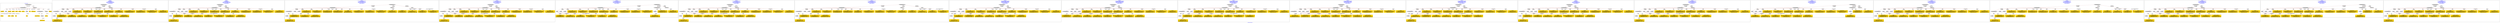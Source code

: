 digraph n0 {
fontcolor="blue"
remincross="true"
label="s04-ima-artworks.xml"
subgraph cluster_0 {
label="1-correct model"
n2[style="filled",color="white",fillcolor="lightgray",label="CulturalHeritageObject1"];
n3[shape="plaintext",style="filled",fillcolor="gold",label="creationDate"];
n4[style="filled",color="white",fillcolor="lightgray",label="Person1"];
n5[shape="plaintext",style="filled",fillcolor="gold",label="galleryLabel"];
n6[shape="plaintext",style="filled",fillcolor="gold",label="dimensions"];
n7[shape="plaintext",style="filled",fillcolor="gold",label="materials"];
n8[shape="plaintext",style="filled",fillcolor="gold",label="creditLine"];
n9[shape="plaintext",style="filled",fillcolor="gold",label="provenance"];
n10[style="filled",color="white",fillcolor="lightgray",label="Concept1"];
n11[shape="plaintext",style="filled",fillcolor="gold",label="title"];
n12[shape="plaintext",style="filled",fillcolor="gold",label="accessionNumber"];
n13[style="filled",color="white",fillcolor="lightgray",label="CulturalHeritageObject2"];
n14[style="filled",color="white",fillcolor="lightgray",label="Document2"];
n15[shape="plaintext",style="filled",fillcolor="gold",label="relatedArtworksTitle"];
n16[style="filled",color="white",fillcolor="lightgray",label="Document1"];
n17[shape="plaintext",style="filled",fillcolor="gold",label="nationality"];
n18[shape="plaintext",style="filled",fillcolor="gold",label="birthDate"];
n19[shape="plaintext",style="filled",fillcolor="gold",label="deathDate"];
n20[shape="plaintext",style="filled",fillcolor="gold",label="artist"];
n21[style="filled",color="white",fillcolor="lightgray",label="EuropeanaAggregation1"];
n22[style="filled",color="white",fillcolor="lightgray",label="WebResource1"];
n23[shape="plaintext",style="filled",fillcolor="gold",label="imageURL"];
n24[shape="plaintext",style="filled",fillcolor="gold",label="values"];
n25[shape="plaintext",style="filled",fillcolor="gold",label="relatedArtworksURL"];
n26[shape="plaintext",style="filled",fillcolor="gold",label="sourceURL"];
}
subgraph cluster_1 {
label="candidate 0\nlink coherence:1.0\nnode coherence:1.0\nconfidence:0.5497248148218473\nmapping score:0.6146141539602236\ncost:23.99956\n-precision:0.92-recall:0.92"
n28[style="filled",color="white",fillcolor="lightgray",label="CulturalHeritageObject1"];
n29[style="filled",color="white",fillcolor="lightgray",label="CulturalHeritageObject2"];
n30[style="filled",color="white",fillcolor="lightgray",label="Person1"];
n31[style="filled",color="white",fillcolor="lightgray",label="Concept1"];
n32[style="filled",color="white",fillcolor="lightgray",label="Document1"];
n33[style="filled",color="white",fillcolor="lightgray",label="Document2"];
n34[style="filled",color="white",fillcolor="lightgray",label="EuropeanaAggregation1"];
n35[style="filled",color="white",fillcolor="lightgray",label="WebResource1"];
n36[shape="plaintext",style="filled",fillcolor="gold",label="title\n[CulturalHeritageObject,title,0.372]\n[CulturalHeritageObject,description,0.271]\n[Document,classLink,0.225]\n[Person,biographicalInformation,0.132]"];
n37[shape="plaintext",style="filled",fillcolor="gold",label="birthDate\n[Person,dateOfBirth,0.487]\n[Person,dateOfDeath,0.247]\n[CulturalHeritageObject,created,0.228]\n[Person,biographicalInformation,0.038]"];
n38[shape="plaintext",style="filled",fillcolor="gold",label="creditLine\n[CulturalHeritageObject,provenance,0.706]\n[CulturalHeritageObject,title,0.114]\n[CulturalHeritageObject,description,0.11]\n[Document,classLink,0.07]"];
n39[shape="plaintext",style="filled",fillcolor="gold",label="provenance\n[CulturalHeritageObject,provenance,0.498]\n[CulturalHeritageObject,description,0.203]\n[CulturalHeritageObject,title,0.155]\n[Person,biographicalInformation,0.145]"];
n40[shape="plaintext",style="filled",fillcolor="gold",label="materials\n[CulturalHeritageObject,medium,0.817]\n[CulturalHeritageObject,description,0.073]\n[CulturalHeritageObject,provenance,0.059]\n[Person,biographicalInformation,0.051]"];
n41[shape="plaintext",style="filled",fillcolor="gold",label="relatedArtworksTitle\n[CulturalHeritageObject,title,0.358]\n[CulturalHeritageObject,description,0.262]\n[Document,classLink,0.258]\n[CulturalHeritageObject,provenance,0.123]"];
n42[shape="plaintext",style="filled",fillcolor="gold",label="imageURL\n[WebResource,classLink,0.886]\n[Document,classLink,0.098]\n[CulturalHeritageObject,description,0.011]\n[CulturalHeritageObject,title,0.005]"];
n43[shape="plaintext",style="filled",fillcolor="gold",label="creationDate\n[Person,dateOfBirth,0.438]\n[CulturalHeritageObject,created,0.332]\n[Person,dateOfDeath,0.139]\n[Person,biographicalInformation,0.092]"];
n44[shape="plaintext",style="filled",fillcolor="gold",label="artist\n[Person,nameOfThePerson,0.49]\n[Document,classLink,0.277]\n[CulturalHeritageObject,provenance,0.134]\n[CulturalHeritageObject,description,0.099]"];
n45[shape="plaintext",style="filled",fillcolor="gold",label="deathDate\n[Person,dateOfDeath,0.473]\n[CulturalHeritageObject,created,0.295]\n[Person,dateOfBirth,0.165]\n[CulturalHeritageObject,title,0.067]"];
n46[shape="plaintext",style="filled",fillcolor="gold",label="sourceURL\n[WebResource,classLink,0.444]\n[Document,classLink,0.433]\n[CulturalHeritageObject,provenance,0.067]\n[CulturalHeritageObject,description,0.055]"];
n47[shape="plaintext",style="filled",fillcolor="gold",label="dimensions\n[CulturalHeritageObject,extent,0.594]\n[CulturalHeritageObject,accessionNumber,0.208]\n[CulturalHeritageObject,description,0.115]\n[CulturalHeritageObject,title,0.083]"];
n48[shape="plaintext",style="filled",fillcolor="gold",label="nationality\n[Person,countryAssociatedWithThePerson,0.718]\n[CulturalHeritageObject,provenance,0.111]\n[Concept,prefLabel,0.102]\n[CulturalHeritageObject,title,0.068]"];
n49[shape="plaintext",style="filled",fillcolor="gold",label="galleryLabel\n[CulturalHeritageObject,description,0.435]\n[Person,biographicalInformation,0.377]\n[CulturalHeritageObject,title,0.121]\n[CulturalHeritageObject,provenance,0.067]"];
n50[shape="plaintext",style="filled",fillcolor="gold",label="relatedArtworksURL\n[WebResource,classLink,0.439]\n[Document,classLink,0.433]\n[CulturalHeritageObject,provenance,0.071]\n[CulturalHeritageObject,description,0.056]"];
n51[shape="plaintext",style="filled",fillcolor="gold",label="values\n[CulturalHeritageObject,description,0.327]\n[Concept,prefLabel,0.319]\n[CulturalHeritageObject,title,0.242]\n[Person,biographicalInformation,0.112]"];
n52[shape="plaintext",style="filled",fillcolor="gold",label="accessionNumber\n[CulturalHeritageObject,accessionNumber,0.995]\n[CulturalHeritageObject,extent,0.005]\n[CulturalHeritageObject,provenance,0.0]\n[WebResource,classLink,0.0]"];
}
subgraph cluster_2 {
label="candidate 1\nlink coherence:1.0\nnode coherence:1.0\nconfidence:0.5407228883891835\nmapping score:0.6116135118160023\ncost:23.99956\n-precision:0.83-recall:0.83"
n54[style="filled",color="white",fillcolor="lightgray",label="CulturalHeritageObject1"];
n55[style="filled",color="white",fillcolor="lightgray",label="CulturalHeritageObject2"];
n56[style="filled",color="white",fillcolor="lightgray",label="Person1"];
n57[style="filled",color="white",fillcolor="lightgray",label="Concept1"];
n58[style="filled",color="white",fillcolor="lightgray",label="Document1"];
n59[style="filled",color="white",fillcolor="lightgray",label="Document2"];
n60[style="filled",color="white",fillcolor="lightgray",label="EuropeanaAggregation1"];
n61[style="filled",color="white",fillcolor="lightgray",label="WebResource1"];
n62[shape="plaintext",style="filled",fillcolor="gold",label="title\n[CulturalHeritageObject,title,0.372]\n[CulturalHeritageObject,description,0.271]\n[Document,classLink,0.225]\n[Person,biographicalInformation,0.132]"];
n63[shape="plaintext",style="filled",fillcolor="gold",label="creditLine\n[CulturalHeritageObject,provenance,0.706]\n[CulturalHeritageObject,title,0.114]\n[CulturalHeritageObject,description,0.11]\n[Document,classLink,0.07]"];
n64[shape="plaintext",style="filled",fillcolor="gold",label="creationDate\n[Person,dateOfBirth,0.438]\n[CulturalHeritageObject,created,0.332]\n[Person,dateOfDeath,0.139]\n[Person,biographicalInformation,0.092]"];
n65[shape="plaintext",style="filled",fillcolor="gold",label="provenance\n[CulturalHeritageObject,provenance,0.498]\n[CulturalHeritageObject,description,0.203]\n[CulturalHeritageObject,title,0.155]\n[Person,biographicalInformation,0.145]"];
n66[shape="plaintext",style="filled",fillcolor="gold",label="materials\n[CulturalHeritageObject,medium,0.817]\n[CulturalHeritageObject,description,0.073]\n[CulturalHeritageObject,provenance,0.059]\n[Person,biographicalInformation,0.051]"];
n67[shape="plaintext",style="filled",fillcolor="gold",label="relatedArtworksTitle\n[CulturalHeritageObject,title,0.358]\n[CulturalHeritageObject,description,0.262]\n[Document,classLink,0.258]\n[CulturalHeritageObject,provenance,0.123]"];
n68[shape="plaintext",style="filled",fillcolor="gold",label="imageURL\n[WebResource,classLink,0.886]\n[Document,classLink,0.098]\n[CulturalHeritageObject,description,0.011]\n[CulturalHeritageObject,title,0.005]"];
n69[shape="plaintext",style="filled",fillcolor="gold",label="birthDate\n[Person,dateOfBirth,0.487]\n[Person,dateOfDeath,0.247]\n[CulturalHeritageObject,created,0.228]\n[Person,biographicalInformation,0.038]"];
n70[shape="plaintext",style="filled",fillcolor="gold",label="artist\n[Person,nameOfThePerson,0.49]\n[Document,classLink,0.277]\n[CulturalHeritageObject,provenance,0.134]\n[CulturalHeritageObject,description,0.099]"];
n71[shape="plaintext",style="filled",fillcolor="gold",label="deathDate\n[Person,dateOfDeath,0.473]\n[CulturalHeritageObject,created,0.295]\n[Person,dateOfBirth,0.165]\n[CulturalHeritageObject,title,0.067]"];
n72[shape="plaintext",style="filled",fillcolor="gold",label="sourceURL\n[WebResource,classLink,0.444]\n[Document,classLink,0.433]\n[CulturalHeritageObject,provenance,0.067]\n[CulturalHeritageObject,description,0.055]"];
n73[shape="plaintext",style="filled",fillcolor="gold",label="dimensions\n[CulturalHeritageObject,extent,0.594]\n[CulturalHeritageObject,accessionNumber,0.208]\n[CulturalHeritageObject,description,0.115]\n[CulturalHeritageObject,title,0.083]"];
n74[shape="plaintext",style="filled",fillcolor="gold",label="nationality\n[Person,countryAssociatedWithThePerson,0.718]\n[CulturalHeritageObject,provenance,0.111]\n[Concept,prefLabel,0.102]\n[CulturalHeritageObject,title,0.068]"];
n75[shape="plaintext",style="filled",fillcolor="gold",label="galleryLabel\n[CulturalHeritageObject,description,0.435]\n[Person,biographicalInformation,0.377]\n[CulturalHeritageObject,title,0.121]\n[CulturalHeritageObject,provenance,0.067]"];
n76[shape="plaintext",style="filled",fillcolor="gold",label="relatedArtworksURL\n[WebResource,classLink,0.439]\n[Document,classLink,0.433]\n[CulturalHeritageObject,provenance,0.071]\n[CulturalHeritageObject,description,0.056]"];
n77[shape="plaintext",style="filled",fillcolor="gold",label="values\n[CulturalHeritageObject,description,0.327]\n[Concept,prefLabel,0.319]\n[CulturalHeritageObject,title,0.242]\n[Person,biographicalInformation,0.112]"];
n78[shape="plaintext",style="filled",fillcolor="gold",label="accessionNumber\n[CulturalHeritageObject,accessionNumber,0.995]\n[CulturalHeritageObject,extent,0.005]\n[CulturalHeritageObject,provenance,0.0]\n[WebResource,classLink,0.0]"];
}
subgraph cluster_3 {
label="candidate 10\nlink coherence:0.9583333333333334\nnode coherence:1.0\nconfidence:0.5407228883891835\nmapping score:0.6116135118160023\ncost:123.009712\n-precision:0.79-recall:0.79"
n80[style="filled",color="white",fillcolor="lightgray",label="CulturalHeritageObject1"];
n81[style="filled",color="white",fillcolor="lightgray",label="CulturalHeritageObject2"];
n82[style="filled",color="white",fillcolor="lightgray",label="Concept1"];
n83[style="filled",color="white",fillcolor="lightgray",label="Document1"];
n84[style="filled",color="white",fillcolor="lightgray",label="Document2"];
n85[style="filled",color="white",fillcolor="lightgray",label="EuropeanaAggregation1"];
n86[style="filled",color="white",fillcolor="lightgray",label="WebResource1"];
n87[style="filled",color="white",fillcolor="lightgray",label="Person1"];
n88[shape="plaintext",style="filled",fillcolor="gold",label="title\n[CulturalHeritageObject,title,0.372]\n[CulturalHeritageObject,description,0.271]\n[Document,classLink,0.225]\n[Person,biographicalInformation,0.132]"];
n89[shape="plaintext",style="filled",fillcolor="gold",label="creditLine\n[CulturalHeritageObject,provenance,0.706]\n[CulturalHeritageObject,title,0.114]\n[CulturalHeritageObject,description,0.11]\n[Document,classLink,0.07]"];
n90[shape="plaintext",style="filled",fillcolor="gold",label="creationDate\n[Person,dateOfBirth,0.438]\n[CulturalHeritageObject,created,0.332]\n[Person,dateOfDeath,0.139]\n[Person,biographicalInformation,0.092]"];
n91[shape="plaintext",style="filled",fillcolor="gold",label="provenance\n[CulturalHeritageObject,provenance,0.498]\n[CulturalHeritageObject,description,0.203]\n[CulturalHeritageObject,title,0.155]\n[Person,biographicalInformation,0.145]"];
n92[shape="plaintext",style="filled",fillcolor="gold",label="materials\n[CulturalHeritageObject,medium,0.817]\n[CulturalHeritageObject,description,0.073]\n[CulturalHeritageObject,provenance,0.059]\n[Person,biographicalInformation,0.051]"];
n93[shape="plaintext",style="filled",fillcolor="gold",label="relatedArtworksTitle\n[CulturalHeritageObject,title,0.358]\n[CulturalHeritageObject,description,0.262]\n[Document,classLink,0.258]\n[CulturalHeritageObject,provenance,0.123]"];
n94[shape="plaintext",style="filled",fillcolor="gold",label="imageURL\n[WebResource,classLink,0.886]\n[Document,classLink,0.098]\n[CulturalHeritageObject,description,0.011]\n[CulturalHeritageObject,title,0.005]"];
n95[shape="plaintext",style="filled",fillcolor="gold",label="birthDate\n[Person,dateOfBirth,0.487]\n[Person,dateOfDeath,0.247]\n[CulturalHeritageObject,created,0.228]\n[Person,biographicalInformation,0.038]"];
n96[shape="plaintext",style="filled",fillcolor="gold",label="artist\n[Person,nameOfThePerson,0.49]\n[Document,classLink,0.277]\n[CulturalHeritageObject,provenance,0.134]\n[CulturalHeritageObject,description,0.099]"];
n97[shape="plaintext",style="filled",fillcolor="gold",label="deathDate\n[Person,dateOfDeath,0.473]\n[CulturalHeritageObject,created,0.295]\n[Person,dateOfBirth,0.165]\n[CulturalHeritageObject,title,0.067]"];
n98[shape="plaintext",style="filled",fillcolor="gold",label="sourceURL\n[WebResource,classLink,0.444]\n[Document,classLink,0.433]\n[CulturalHeritageObject,provenance,0.067]\n[CulturalHeritageObject,description,0.055]"];
n99[shape="plaintext",style="filled",fillcolor="gold",label="dimensions\n[CulturalHeritageObject,extent,0.594]\n[CulturalHeritageObject,accessionNumber,0.208]\n[CulturalHeritageObject,description,0.115]\n[CulturalHeritageObject,title,0.083]"];
n100[shape="plaintext",style="filled",fillcolor="gold",label="nationality\n[Person,countryAssociatedWithThePerson,0.718]\n[CulturalHeritageObject,provenance,0.111]\n[Concept,prefLabel,0.102]\n[CulturalHeritageObject,title,0.068]"];
n101[shape="plaintext",style="filled",fillcolor="gold",label="galleryLabel\n[CulturalHeritageObject,description,0.435]\n[Person,biographicalInformation,0.377]\n[CulturalHeritageObject,title,0.121]\n[CulturalHeritageObject,provenance,0.067]"];
n102[shape="plaintext",style="filled",fillcolor="gold",label="relatedArtworksURL\n[WebResource,classLink,0.439]\n[Document,classLink,0.433]\n[CulturalHeritageObject,provenance,0.071]\n[CulturalHeritageObject,description,0.056]"];
n103[shape="plaintext",style="filled",fillcolor="gold",label="values\n[CulturalHeritageObject,description,0.327]\n[Concept,prefLabel,0.319]\n[CulturalHeritageObject,title,0.242]\n[Person,biographicalInformation,0.112]"];
n104[shape="plaintext",style="filled",fillcolor="gold",label="accessionNumber\n[CulturalHeritageObject,accessionNumber,0.995]\n[CulturalHeritageObject,extent,0.005]\n[CulturalHeritageObject,provenance,0.0]\n[WebResource,classLink,0.0]"];
}
subgraph cluster_4 {
label="candidate 11\nlink coherence:0.9583333333333334\nnode coherence:1.0\nconfidence:0.5314204470454544\nmapping score:0.6085126980347594\ncost:23.99954\n-precision:0.75-recall:0.75"
n106[style="filled",color="white",fillcolor="lightgray",label="CulturalHeritageObject1"];
n107[style="filled",color="white",fillcolor="lightgray",label="CulturalHeritageObject2"];
n108[style="filled",color="white",fillcolor="lightgray",label="Person1"];
n109[style="filled",color="white",fillcolor="lightgray",label="Concept1"];
n110[style="filled",color="white",fillcolor="lightgray",label="Document1"];
n111[style="filled",color="white",fillcolor="lightgray",label="Document2"];
n112[style="filled",color="white",fillcolor="lightgray",label="EuropeanaAggregation1"];
n113[style="filled",color="white",fillcolor="lightgray",label="WebResource1"];
n114[shape="plaintext",style="filled",fillcolor="gold",label="title\n[CulturalHeritageObject,title,0.372]\n[CulturalHeritageObject,description,0.271]\n[Document,classLink,0.225]\n[Person,biographicalInformation,0.132]"];
n115[shape="plaintext",style="filled",fillcolor="gold",label="creditLine\n[CulturalHeritageObject,provenance,0.706]\n[CulturalHeritageObject,title,0.114]\n[CulturalHeritageObject,description,0.11]\n[Document,classLink,0.07]"];
n116[shape="plaintext",style="filled",fillcolor="gold",label="creationDate\n[Person,dateOfBirth,0.438]\n[CulturalHeritageObject,created,0.332]\n[Person,dateOfDeath,0.139]\n[Person,biographicalInformation,0.092]"];
n117[shape="plaintext",style="filled",fillcolor="gold",label="provenance\n[CulturalHeritageObject,provenance,0.498]\n[CulturalHeritageObject,description,0.203]\n[CulturalHeritageObject,title,0.155]\n[Person,biographicalInformation,0.145]"];
n118[shape="plaintext",style="filled",fillcolor="gold",label="materials\n[CulturalHeritageObject,medium,0.817]\n[CulturalHeritageObject,description,0.073]\n[CulturalHeritageObject,provenance,0.059]\n[Person,biographicalInformation,0.051]"];
n119[shape="plaintext",style="filled",fillcolor="gold",label="relatedArtworksTitle\n[CulturalHeritageObject,title,0.358]\n[CulturalHeritageObject,description,0.262]\n[Document,classLink,0.258]\n[CulturalHeritageObject,provenance,0.123]"];
n120[shape="plaintext",style="filled",fillcolor="gold",label="imageURL\n[WebResource,classLink,0.886]\n[Document,classLink,0.098]\n[CulturalHeritageObject,description,0.011]\n[CulturalHeritageObject,title,0.005]"];
n121[shape="plaintext",style="filled",fillcolor="gold",label="deathDate\n[Person,dateOfDeath,0.473]\n[CulturalHeritageObject,created,0.295]\n[Person,dateOfBirth,0.165]\n[CulturalHeritageObject,title,0.067]"];
n122[shape="plaintext",style="filled",fillcolor="gold",label="artist\n[Person,nameOfThePerson,0.49]\n[Document,classLink,0.277]\n[CulturalHeritageObject,provenance,0.134]\n[CulturalHeritageObject,description,0.099]"];
n123[shape="plaintext",style="filled",fillcolor="gold",label="birthDate\n[Person,dateOfBirth,0.487]\n[Person,dateOfDeath,0.247]\n[CulturalHeritageObject,created,0.228]\n[Person,biographicalInformation,0.038]"];
n124[shape="plaintext",style="filled",fillcolor="gold",label="sourceURL\n[WebResource,classLink,0.444]\n[Document,classLink,0.433]\n[CulturalHeritageObject,provenance,0.067]\n[CulturalHeritageObject,description,0.055]"];
n125[shape="plaintext",style="filled",fillcolor="gold",label="dimensions\n[CulturalHeritageObject,extent,0.594]\n[CulturalHeritageObject,accessionNumber,0.208]\n[CulturalHeritageObject,description,0.115]\n[CulturalHeritageObject,title,0.083]"];
n126[shape="plaintext",style="filled",fillcolor="gold",label="nationality\n[Person,countryAssociatedWithThePerson,0.718]\n[CulturalHeritageObject,provenance,0.111]\n[Concept,prefLabel,0.102]\n[CulturalHeritageObject,title,0.068]"];
n127[shape="plaintext",style="filled",fillcolor="gold",label="galleryLabel\n[CulturalHeritageObject,description,0.435]\n[Person,biographicalInformation,0.377]\n[CulturalHeritageObject,title,0.121]\n[CulturalHeritageObject,provenance,0.067]"];
n128[shape="plaintext",style="filled",fillcolor="gold",label="relatedArtworksURL\n[WebResource,classLink,0.439]\n[Document,classLink,0.433]\n[CulturalHeritageObject,provenance,0.071]\n[CulturalHeritageObject,description,0.056]"];
n129[shape="plaintext",style="filled",fillcolor="gold",label="values\n[CulturalHeritageObject,description,0.327]\n[Concept,prefLabel,0.319]\n[CulturalHeritageObject,title,0.242]\n[Person,biographicalInformation,0.112]"];
n130[shape="plaintext",style="filled",fillcolor="gold",label="accessionNumber\n[CulturalHeritageObject,accessionNumber,0.995]\n[CulturalHeritageObject,extent,0.005]\n[CulturalHeritageObject,provenance,0.0]\n[WebResource,classLink,0.0]"];
}
subgraph cluster_5 {
label="candidate 12\nlink coherence:0.9583333333333334\nnode coherence:1.0\nconfidence:0.5314204470454544\nmapping score:0.6085126980347594\ncost:123.009572\n-precision:0.75-recall:0.75"
n132[style="filled",color="white",fillcolor="lightgray",label="CulturalHeritageObject1"];
n133[style="filled",color="white",fillcolor="lightgray",label="Person1"];
n134[style="filled",color="white",fillcolor="lightgray",label="Concept1"];
n135[style="filled",color="white",fillcolor="lightgray",label="Document1"];
n136[style="filled",color="white",fillcolor="lightgray",label="CulturalHeritageObject2"];
n137[style="filled",color="white",fillcolor="lightgray",label="Document2"];
n138[style="filled",color="white",fillcolor="lightgray",label="EuropeanaAggregation1"];
n139[style="filled",color="white",fillcolor="lightgray",label="WebResource1"];
n140[shape="plaintext",style="filled",fillcolor="gold",label="title\n[CulturalHeritageObject,title,0.372]\n[CulturalHeritageObject,description,0.271]\n[Document,classLink,0.225]\n[Person,biographicalInformation,0.132]"];
n141[shape="plaintext",style="filled",fillcolor="gold",label="creditLine\n[CulturalHeritageObject,provenance,0.706]\n[CulturalHeritageObject,title,0.114]\n[CulturalHeritageObject,description,0.11]\n[Document,classLink,0.07]"];
n142[shape="plaintext",style="filled",fillcolor="gold",label="creationDate\n[Person,dateOfBirth,0.438]\n[CulturalHeritageObject,created,0.332]\n[Person,dateOfDeath,0.139]\n[Person,biographicalInformation,0.092]"];
n143[shape="plaintext",style="filled",fillcolor="gold",label="provenance\n[CulturalHeritageObject,provenance,0.498]\n[CulturalHeritageObject,description,0.203]\n[CulturalHeritageObject,title,0.155]\n[Person,biographicalInformation,0.145]"];
n144[shape="plaintext",style="filled",fillcolor="gold",label="materials\n[CulturalHeritageObject,medium,0.817]\n[CulturalHeritageObject,description,0.073]\n[CulturalHeritageObject,provenance,0.059]\n[Person,biographicalInformation,0.051]"];
n145[shape="plaintext",style="filled",fillcolor="gold",label="relatedArtworksTitle\n[CulturalHeritageObject,title,0.358]\n[CulturalHeritageObject,description,0.262]\n[Document,classLink,0.258]\n[CulturalHeritageObject,provenance,0.123]"];
n146[shape="plaintext",style="filled",fillcolor="gold",label="imageURL\n[WebResource,classLink,0.886]\n[Document,classLink,0.098]\n[CulturalHeritageObject,description,0.011]\n[CulturalHeritageObject,title,0.005]"];
n147[shape="plaintext",style="filled",fillcolor="gold",label="deathDate\n[Person,dateOfDeath,0.473]\n[CulturalHeritageObject,created,0.295]\n[Person,dateOfBirth,0.165]\n[CulturalHeritageObject,title,0.067]"];
n148[shape="plaintext",style="filled",fillcolor="gold",label="artist\n[Person,nameOfThePerson,0.49]\n[Document,classLink,0.277]\n[CulturalHeritageObject,provenance,0.134]\n[CulturalHeritageObject,description,0.099]"];
n149[shape="plaintext",style="filled",fillcolor="gold",label="birthDate\n[Person,dateOfBirth,0.487]\n[Person,dateOfDeath,0.247]\n[CulturalHeritageObject,created,0.228]\n[Person,biographicalInformation,0.038]"];
n150[shape="plaintext",style="filled",fillcolor="gold",label="sourceURL\n[WebResource,classLink,0.444]\n[Document,classLink,0.433]\n[CulturalHeritageObject,provenance,0.067]\n[CulturalHeritageObject,description,0.055]"];
n151[shape="plaintext",style="filled",fillcolor="gold",label="dimensions\n[CulturalHeritageObject,extent,0.594]\n[CulturalHeritageObject,accessionNumber,0.208]\n[CulturalHeritageObject,description,0.115]\n[CulturalHeritageObject,title,0.083]"];
n152[shape="plaintext",style="filled",fillcolor="gold",label="nationality\n[Person,countryAssociatedWithThePerson,0.718]\n[CulturalHeritageObject,provenance,0.111]\n[Concept,prefLabel,0.102]\n[CulturalHeritageObject,title,0.068]"];
n153[shape="plaintext",style="filled",fillcolor="gold",label="galleryLabel\n[CulturalHeritageObject,description,0.435]\n[Person,biographicalInformation,0.377]\n[CulturalHeritageObject,title,0.121]\n[CulturalHeritageObject,provenance,0.067]"];
n154[shape="plaintext",style="filled",fillcolor="gold",label="relatedArtworksURL\n[WebResource,classLink,0.439]\n[Document,classLink,0.433]\n[CulturalHeritageObject,provenance,0.071]\n[CulturalHeritageObject,description,0.056]"];
n155[shape="plaintext",style="filled",fillcolor="gold",label="values\n[CulturalHeritageObject,description,0.327]\n[Concept,prefLabel,0.319]\n[CulturalHeritageObject,title,0.242]\n[Person,biographicalInformation,0.112]"];
n156[shape="plaintext",style="filled",fillcolor="gold",label="accessionNumber\n[CulturalHeritageObject,accessionNumber,0.995]\n[CulturalHeritageObject,extent,0.005]\n[CulturalHeritageObject,provenance,0.0]\n[WebResource,classLink,0.0]"];
}
subgraph cluster_6 {
label="candidate 13\nlink coherence:0.9583333333333334\nnode coherence:1.0\nconfidence:0.5314204470454544\nmapping score:0.6085126980347594\ncost:123.009682\n-precision:0.79-recall:0.79"
n158[style="filled",color="white",fillcolor="lightgray",label="CulturalHeritageObject1"];
n159[style="filled",color="white",fillcolor="lightgray",label="CulturalHeritageObject2"];
n160[style="filled",color="white",fillcolor="lightgray",label="Person1"];
n161[style="filled",color="white",fillcolor="lightgray",label="Concept1"];
n162[style="filled",color="white",fillcolor="lightgray",label="Document1"];
n163[style="filled",color="white",fillcolor="lightgray",label="Document2"];
n164[style="filled",color="white",fillcolor="lightgray",label="EuropeanaAggregation1"];
n165[style="filled",color="white",fillcolor="lightgray",label="WebResource1"];
n166[shape="plaintext",style="filled",fillcolor="gold",label="title\n[CulturalHeritageObject,title,0.372]\n[CulturalHeritageObject,description,0.271]\n[Document,classLink,0.225]\n[Person,biographicalInformation,0.132]"];
n167[shape="plaintext",style="filled",fillcolor="gold",label="creditLine\n[CulturalHeritageObject,provenance,0.706]\n[CulturalHeritageObject,title,0.114]\n[CulturalHeritageObject,description,0.11]\n[Document,classLink,0.07]"];
n168[shape="plaintext",style="filled",fillcolor="gold",label="creationDate\n[Person,dateOfBirth,0.438]\n[CulturalHeritageObject,created,0.332]\n[Person,dateOfDeath,0.139]\n[Person,biographicalInformation,0.092]"];
n169[shape="plaintext",style="filled",fillcolor="gold",label="provenance\n[CulturalHeritageObject,provenance,0.498]\n[CulturalHeritageObject,description,0.203]\n[CulturalHeritageObject,title,0.155]\n[Person,biographicalInformation,0.145]"];
n170[shape="plaintext",style="filled",fillcolor="gold",label="materials\n[CulturalHeritageObject,medium,0.817]\n[CulturalHeritageObject,description,0.073]\n[CulturalHeritageObject,provenance,0.059]\n[Person,biographicalInformation,0.051]"];
n171[shape="plaintext",style="filled",fillcolor="gold",label="relatedArtworksTitle\n[CulturalHeritageObject,title,0.358]\n[CulturalHeritageObject,description,0.262]\n[Document,classLink,0.258]\n[CulturalHeritageObject,provenance,0.123]"];
n172[shape="plaintext",style="filled",fillcolor="gold",label="imageURL\n[WebResource,classLink,0.886]\n[Document,classLink,0.098]\n[CulturalHeritageObject,description,0.011]\n[CulturalHeritageObject,title,0.005]"];
n173[shape="plaintext",style="filled",fillcolor="gold",label="deathDate\n[Person,dateOfDeath,0.473]\n[CulturalHeritageObject,created,0.295]\n[Person,dateOfBirth,0.165]\n[CulturalHeritageObject,title,0.067]"];
n174[shape="plaintext",style="filled",fillcolor="gold",label="artist\n[Person,nameOfThePerson,0.49]\n[Document,classLink,0.277]\n[CulturalHeritageObject,provenance,0.134]\n[CulturalHeritageObject,description,0.099]"];
n175[shape="plaintext",style="filled",fillcolor="gold",label="birthDate\n[Person,dateOfBirth,0.487]\n[Person,dateOfDeath,0.247]\n[CulturalHeritageObject,created,0.228]\n[Person,biographicalInformation,0.038]"];
n176[shape="plaintext",style="filled",fillcolor="gold",label="sourceURL\n[WebResource,classLink,0.444]\n[Document,classLink,0.433]\n[CulturalHeritageObject,provenance,0.067]\n[CulturalHeritageObject,description,0.055]"];
n177[shape="plaintext",style="filled",fillcolor="gold",label="dimensions\n[CulturalHeritageObject,extent,0.594]\n[CulturalHeritageObject,accessionNumber,0.208]\n[CulturalHeritageObject,description,0.115]\n[CulturalHeritageObject,title,0.083]"];
n178[shape="plaintext",style="filled",fillcolor="gold",label="nationality\n[Person,countryAssociatedWithThePerson,0.718]\n[CulturalHeritageObject,provenance,0.111]\n[Concept,prefLabel,0.102]\n[CulturalHeritageObject,title,0.068]"];
n179[shape="plaintext",style="filled",fillcolor="gold",label="galleryLabel\n[CulturalHeritageObject,description,0.435]\n[Person,biographicalInformation,0.377]\n[CulturalHeritageObject,title,0.121]\n[CulturalHeritageObject,provenance,0.067]"];
n180[shape="plaintext",style="filled",fillcolor="gold",label="relatedArtworksURL\n[WebResource,classLink,0.439]\n[Document,classLink,0.433]\n[CulturalHeritageObject,provenance,0.071]\n[CulturalHeritageObject,description,0.056]"];
n181[shape="plaintext",style="filled",fillcolor="gold",label="values\n[CulturalHeritageObject,description,0.327]\n[Concept,prefLabel,0.319]\n[CulturalHeritageObject,title,0.242]\n[Person,biographicalInformation,0.112]"];
n182[shape="plaintext",style="filled",fillcolor="gold",label="accessionNumber\n[CulturalHeritageObject,accessionNumber,0.995]\n[CulturalHeritageObject,extent,0.005]\n[CulturalHeritageObject,provenance,0.0]\n[WebResource,classLink,0.0]"];
}
subgraph cluster_7 {
label="candidate 14\nlink coherence:0.9583333333333334\nnode coherence:1.0\nconfidence:0.5314204470454544\nmapping score:0.6085126980347594\ncost:123.009712\n-precision:0.75-recall:0.75"
n184[style="filled",color="white",fillcolor="lightgray",label="CulturalHeritageObject1"];
n185[style="filled",color="white",fillcolor="lightgray",label="CulturalHeritageObject2"];
n186[style="filled",color="white",fillcolor="lightgray",label="Concept1"];
n187[style="filled",color="white",fillcolor="lightgray",label="Document1"];
n188[style="filled",color="white",fillcolor="lightgray",label="Document2"];
n189[style="filled",color="white",fillcolor="lightgray",label="EuropeanaAggregation1"];
n190[style="filled",color="white",fillcolor="lightgray",label="WebResource1"];
n191[style="filled",color="white",fillcolor="lightgray",label="Person1"];
n192[shape="plaintext",style="filled",fillcolor="gold",label="title\n[CulturalHeritageObject,title,0.372]\n[CulturalHeritageObject,description,0.271]\n[Document,classLink,0.225]\n[Person,biographicalInformation,0.132]"];
n193[shape="plaintext",style="filled",fillcolor="gold",label="creditLine\n[CulturalHeritageObject,provenance,0.706]\n[CulturalHeritageObject,title,0.114]\n[CulturalHeritageObject,description,0.11]\n[Document,classLink,0.07]"];
n194[shape="plaintext",style="filled",fillcolor="gold",label="creationDate\n[Person,dateOfBirth,0.438]\n[CulturalHeritageObject,created,0.332]\n[Person,dateOfDeath,0.139]\n[Person,biographicalInformation,0.092]"];
n195[shape="plaintext",style="filled",fillcolor="gold",label="provenance\n[CulturalHeritageObject,provenance,0.498]\n[CulturalHeritageObject,description,0.203]\n[CulturalHeritageObject,title,0.155]\n[Person,biographicalInformation,0.145]"];
n196[shape="plaintext",style="filled",fillcolor="gold",label="materials\n[CulturalHeritageObject,medium,0.817]\n[CulturalHeritageObject,description,0.073]\n[CulturalHeritageObject,provenance,0.059]\n[Person,biographicalInformation,0.051]"];
n197[shape="plaintext",style="filled",fillcolor="gold",label="relatedArtworksTitle\n[CulturalHeritageObject,title,0.358]\n[CulturalHeritageObject,description,0.262]\n[Document,classLink,0.258]\n[CulturalHeritageObject,provenance,0.123]"];
n198[shape="plaintext",style="filled",fillcolor="gold",label="imageURL\n[WebResource,classLink,0.886]\n[Document,classLink,0.098]\n[CulturalHeritageObject,description,0.011]\n[CulturalHeritageObject,title,0.005]"];
n199[shape="plaintext",style="filled",fillcolor="gold",label="deathDate\n[Person,dateOfDeath,0.473]\n[CulturalHeritageObject,created,0.295]\n[Person,dateOfBirth,0.165]\n[CulturalHeritageObject,title,0.067]"];
n200[shape="plaintext",style="filled",fillcolor="gold",label="artist\n[Person,nameOfThePerson,0.49]\n[Document,classLink,0.277]\n[CulturalHeritageObject,provenance,0.134]\n[CulturalHeritageObject,description,0.099]"];
n201[shape="plaintext",style="filled",fillcolor="gold",label="birthDate\n[Person,dateOfBirth,0.487]\n[Person,dateOfDeath,0.247]\n[CulturalHeritageObject,created,0.228]\n[Person,biographicalInformation,0.038]"];
n202[shape="plaintext",style="filled",fillcolor="gold",label="sourceURL\n[WebResource,classLink,0.444]\n[Document,classLink,0.433]\n[CulturalHeritageObject,provenance,0.067]\n[CulturalHeritageObject,description,0.055]"];
n203[shape="plaintext",style="filled",fillcolor="gold",label="dimensions\n[CulturalHeritageObject,extent,0.594]\n[CulturalHeritageObject,accessionNumber,0.208]\n[CulturalHeritageObject,description,0.115]\n[CulturalHeritageObject,title,0.083]"];
n204[shape="plaintext",style="filled",fillcolor="gold",label="nationality\n[Person,countryAssociatedWithThePerson,0.718]\n[CulturalHeritageObject,provenance,0.111]\n[Concept,prefLabel,0.102]\n[CulturalHeritageObject,title,0.068]"];
n205[shape="plaintext",style="filled",fillcolor="gold",label="galleryLabel\n[CulturalHeritageObject,description,0.435]\n[Person,biographicalInformation,0.377]\n[CulturalHeritageObject,title,0.121]\n[CulturalHeritageObject,provenance,0.067]"];
n206[shape="plaintext",style="filled",fillcolor="gold",label="relatedArtworksURL\n[WebResource,classLink,0.439]\n[Document,classLink,0.433]\n[CulturalHeritageObject,provenance,0.071]\n[CulturalHeritageObject,description,0.056]"];
n207[shape="plaintext",style="filled",fillcolor="gold",label="values\n[CulturalHeritageObject,description,0.327]\n[Concept,prefLabel,0.319]\n[CulturalHeritageObject,title,0.242]\n[Person,biographicalInformation,0.112]"];
n208[shape="plaintext",style="filled",fillcolor="gold",label="accessionNumber\n[CulturalHeritageObject,accessionNumber,0.995]\n[CulturalHeritageObject,extent,0.005]\n[CulturalHeritageObject,provenance,0.0]\n[WebResource,classLink,0.0]"];
}
subgraph cluster_8 {
label="candidate 15\nlink coherence:0.9565217391304348\nnode coherence:0.9565217391304348\nconfidence:0.5502405136399223\nmapping score:0.6100972215116877\ncost:121.99958\n-precision:0.87-recall:0.83"
n210[style="filled",color="white",fillcolor="lightgray",label="CulturalHeritageObject1"];
n211[style="filled",color="white",fillcolor="lightgray",label="CulturalHeritageObject2"];
n212[style="filled",color="white",fillcolor="lightgray",label="Person1"];
n213[style="filled",color="white",fillcolor="lightgray",label="Document1"];
n214[style="filled",color="white",fillcolor="lightgray",label="Document2"];
n215[style="filled",color="white",fillcolor="lightgray",label="EuropeanaAggregation1"];
n216[style="filled",color="white",fillcolor="lightgray",label="WebResource1"];
n217[shape="plaintext",style="filled",fillcolor="gold",label="title\n[CulturalHeritageObject,title,0.372]\n[CulturalHeritageObject,description,0.271]\n[Document,classLink,0.225]\n[Person,biographicalInformation,0.132]"];
n218[shape="plaintext",style="filled",fillcolor="gold",label="values\n[CulturalHeritageObject,description,0.327]\n[Concept,prefLabel,0.319]\n[CulturalHeritageObject,title,0.242]\n[Person,biographicalInformation,0.112]"];
n219[shape="plaintext",style="filled",fillcolor="gold",label="birthDate\n[Person,dateOfBirth,0.487]\n[Person,dateOfDeath,0.247]\n[CulturalHeritageObject,created,0.228]\n[Person,biographicalInformation,0.038]"];
n220[shape="plaintext",style="filled",fillcolor="gold",label="creditLine\n[CulturalHeritageObject,provenance,0.706]\n[CulturalHeritageObject,title,0.114]\n[CulturalHeritageObject,description,0.11]\n[Document,classLink,0.07]"];
n221[shape="plaintext",style="filled",fillcolor="gold",label="provenance\n[CulturalHeritageObject,provenance,0.498]\n[CulturalHeritageObject,description,0.203]\n[CulturalHeritageObject,title,0.155]\n[Person,biographicalInformation,0.145]"];
n222[shape="plaintext",style="filled",fillcolor="gold",label="materials\n[CulturalHeritageObject,medium,0.817]\n[CulturalHeritageObject,description,0.073]\n[CulturalHeritageObject,provenance,0.059]\n[Person,biographicalInformation,0.051]"];
n223[shape="plaintext",style="filled",fillcolor="gold",label="relatedArtworksTitle\n[CulturalHeritageObject,title,0.358]\n[CulturalHeritageObject,description,0.262]\n[Document,classLink,0.258]\n[CulturalHeritageObject,provenance,0.123]"];
n224[shape="plaintext",style="filled",fillcolor="gold",label="imageURL\n[WebResource,classLink,0.886]\n[Document,classLink,0.098]\n[CulturalHeritageObject,description,0.011]\n[CulturalHeritageObject,title,0.005]"];
n225[shape="plaintext",style="filled",fillcolor="gold",label="creationDate\n[Person,dateOfBirth,0.438]\n[CulturalHeritageObject,created,0.332]\n[Person,dateOfDeath,0.139]\n[Person,biographicalInformation,0.092]"];
n226[shape="plaintext",style="filled",fillcolor="gold",label="artist\n[Person,nameOfThePerson,0.49]\n[Document,classLink,0.277]\n[CulturalHeritageObject,provenance,0.134]\n[CulturalHeritageObject,description,0.099]"];
n227[shape="plaintext",style="filled",fillcolor="gold",label="deathDate\n[Person,dateOfDeath,0.473]\n[CulturalHeritageObject,created,0.295]\n[Person,dateOfBirth,0.165]\n[CulturalHeritageObject,title,0.067]"];
n228[shape="plaintext",style="filled",fillcolor="gold",label="sourceURL\n[WebResource,classLink,0.444]\n[Document,classLink,0.433]\n[CulturalHeritageObject,provenance,0.067]\n[CulturalHeritageObject,description,0.055]"];
n229[shape="plaintext",style="filled",fillcolor="gold",label="dimensions\n[CulturalHeritageObject,extent,0.594]\n[CulturalHeritageObject,accessionNumber,0.208]\n[CulturalHeritageObject,description,0.115]\n[CulturalHeritageObject,title,0.083]"];
n230[shape="plaintext",style="filled",fillcolor="gold",label="nationality\n[Person,countryAssociatedWithThePerson,0.718]\n[CulturalHeritageObject,provenance,0.111]\n[Concept,prefLabel,0.102]\n[CulturalHeritageObject,title,0.068]"];
n231[shape="plaintext",style="filled",fillcolor="gold",label="galleryLabel\n[CulturalHeritageObject,description,0.435]\n[Person,biographicalInformation,0.377]\n[CulturalHeritageObject,title,0.121]\n[CulturalHeritageObject,provenance,0.067]"];
n232[shape="plaintext",style="filled",fillcolor="gold",label="relatedArtworksURL\n[WebResource,classLink,0.439]\n[Document,classLink,0.433]\n[CulturalHeritageObject,provenance,0.071]\n[CulturalHeritageObject,description,0.056]"];
n233[shape="plaintext",style="filled",fillcolor="gold",label="accessionNumber\n[CulturalHeritageObject,accessionNumber,0.995]\n[CulturalHeritageObject,extent,0.005]\n[CulturalHeritageObject,provenance,0.0]\n[WebResource,classLink,0.0]"];
}
subgraph cluster_9 {
label="candidate 16\nlink coherence:0.9565217391304348\nnode coherence:0.9565217391304348\nconfidence:0.5282109102792784\nmapping score:0.6027540203914731\ncost:121.99956\n-precision:0.91-recall:0.88"
n235[style="filled",color="white",fillcolor="lightgray",label="CulturalHeritageObject1"];
n236[style="filled",color="white",fillcolor="lightgray",label="CulturalHeritageObject2"];
n237[style="filled",color="white",fillcolor="lightgray",label="Person1"];
n238[style="filled",color="white",fillcolor="lightgray",label="Concept1"];
n239[style="filled",color="white",fillcolor="lightgray",label="Document1"];
n240[style="filled",color="white",fillcolor="lightgray",label="EuropeanaAggregation1"];
n241[style="filled",color="white",fillcolor="lightgray",label="WebResource1"];
n242[shape="plaintext",style="filled",fillcolor="gold",label="title\n[CulturalHeritageObject,title,0.372]\n[CulturalHeritageObject,description,0.271]\n[Document,classLink,0.225]\n[Person,biographicalInformation,0.132]"];
n243[shape="plaintext",style="filled",fillcolor="gold",label="birthDate\n[Person,dateOfBirth,0.487]\n[Person,dateOfDeath,0.247]\n[CulturalHeritageObject,created,0.228]\n[Person,biographicalInformation,0.038]"];
n244[shape="plaintext",style="filled",fillcolor="gold",label="creditLine\n[CulturalHeritageObject,provenance,0.706]\n[CulturalHeritageObject,title,0.114]\n[CulturalHeritageObject,description,0.11]\n[Document,classLink,0.07]"];
n245[shape="plaintext",style="filled",fillcolor="gold",label="provenance\n[CulturalHeritageObject,provenance,0.498]\n[CulturalHeritageObject,description,0.203]\n[CulturalHeritageObject,title,0.155]\n[Person,biographicalInformation,0.145]"];
n246[shape="plaintext",style="filled",fillcolor="gold",label="materials\n[CulturalHeritageObject,medium,0.817]\n[CulturalHeritageObject,description,0.073]\n[CulturalHeritageObject,provenance,0.059]\n[Person,biographicalInformation,0.051]"];
n247[shape="plaintext",style="filled",fillcolor="gold",label="relatedArtworksTitle\n[CulturalHeritageObject,title,0.358]\n[CulturalHeritageObject,description,0.262]\n[Document,classLink,0.258]\n[CulturalHeritageObject,provenance,0.123]"];
n248[shape="plaintext",style="filled",fillcolor="gold",label="imageURL\n[WebResource,classLink,0.886]\n[Document,classLink,0.098]\n[CulturalHeritageObject,description,0.011]\n[CulturalHeritageObject,title,0.005]"];
n249[shape="plaintext",style="filled",fillcolor="gold",label="creationDate\n[Person,dateOfBirth,0.438]\n[CulturalHeritageObject,created,0.332]\n[Person,dateOfDeath,0.139]\n[Person,biographicalInformation,0.092]"];
n250[shape="plaintext",style="filled",fillcolor="gold",label="artist\n[Person,nameOfThePerson,0.49]\n[Document,classLink,0.277]\n[CulturalHeritageObject,provenance,0.134]\n[CulturalHeritageObject,description,0.099]"];
n251[shape="plaintext",style="filled",fillcolor="gold",label="deathDate\n[Person,dateOfDeath,0.473]\n[CulturalHeritageObject,created,0.295]\n[Person,dateOfBirth,0.165]\n[CulturalHeritageObject,title,0.067]"];
n252[shape="plaintext",style="filled",fillcolor="gold",label="dimensions\n[CulturalHeritageObject,extent,0.594]\n[CulturalHeritageObject,accessionNumber,0.208]\n[CulturalHeritageObject,description,0.115]\n[CulturalHeritageObject,title,0.083]"];
n253[shape="plaintext",style="filled",fillcolor="gold",label="sourceURL\n[WebResource,classLink,0.444]\n[Document,classLink,0.433]\n[CulturalHeritageObject,provenance,0.067]\n[CulturalHeritageObject,description,0.055]"];
n254[shape="plaintext",style="filled",fillcolor="gold",label="nationality\n[Person,countryAssociatedWithThePerson,0.718]\n[CulturalHeritageObject,provenance,0.111]\n[Concept,prefLabel,0.102]\n[CulturalHeritageObject,title,0.068]"];
n255[shape="plaintext",style="filled",fillcolor="gold",label="galleryLabel\n[CulturalHeritageObject,description,0.435]\n[Person,biographicalInformation,0.377]\n[CulturalHeritageObject,title,0.121]\n[CulturalHeritageObject,provenance,0.067]"];
n256[shape="plaintext",style="filled",fillcolor="gold",label="relatedArtworksURL\n[WebResource,classLink,0.439]\n[Document,classLink,0.433]\n[CulturalHeritageObject,provenance,0.071]\n[CulturalHeritageObject,description,0.056]"];
n257[shape="plaintext",style="filled",fillcolor="gold",label="values\n[CulturalHeritageObject,description,0.327]\n[Concept,prefLabel,0.319]\n[CulturalHeritageObject,title,0.242]\n[Person,biographicalInformation,0.112]"];
n258[shape="plaintext",style="filled",fillcolor="gold",label="accessionNumber\n[CulturalHeritageObject,accessionNumber,0.995]\n[CulturalHeritageObject,extent,0.005]\n[CulturalHeritageObject,provenance,0.0]\n[WebResource,classLink,0.0]"];
}
subgraph cluster_10 {
label="candidate 17\nlink coherence:0.9565217391304348\nnode coherence:0.9565217391304348\nconfidence:0.5282109102792784\nmapping score:0.6027540203914731\ncost:121.99958\n-precision:0.87-recall:0.83"
n260[style="filled",color="white",fillcolor="lightgray",label="CulturalHeritageObject1"];
n261[style="filled",color="white",fillcolor="lightgray",label="CulturalHeritageObject2"];
n262[style="filled",color="white",fillcolor="lightgray",label="Person1"];
n263[style="filled",color="white",fillcolor="lightgray",label="Concept1"];
n264[style="filled",color="white",fillcolor="lightgray",label="Document2"];
n265[style="filled",color="white",fillcolor="lightgray",label="EuropeanaAggregation1"];
n266[style="filled",color="white",fillcolor="lightgray",label="WebResource1"];
n267[shape="plaintext",style="filled",fillcolor="gold",label="title\n[CulturalHeritageObject,title,0.372]\n[CulturalHeritageObject,description,0.271]\n[Document,classLink,0.225]\n[Person,biographicalInformation,0.132]"];
n268[shape="plaintext",style="filled",fillcolor="gold",label="birthDate\n[Person,dateOfBirth,0.487]\n[Person,dateOfDeath,0.247]\n[CulturalHeritageObject,created,0.228]\n[Person,biographicalInformation,0.038]"];
n269[shape="plaintext",style="filled",fillcolor="gold",label="creditLine\n[CulturalHeritageObject,provenance,0.706]\n[CulturalHeritageObject,title,0.114]\n[CulturalHeritageObject,description,0.11]\n[Document,classLink,0.07]"];
n270[shape="plaintext",style="filled",fillcolor="gold",label="provenance\n[CulturalHeritageObject,provenance,0.498]\n[CulturalHeritageObject,description,0.203]\n[CulturalHeritageObject,title,0.155]\n[Person,biographicalInformation,0.145]"];
n271[shape="plaintext",style="filled",fillcolor="gold",label="materials\n[CulturalHeritageObject,medium,0.817]\n[CulturalHeritageObject,description,0.073]\n[CulturalHeritageObject,provenance,0.059]\n[Person,biographicalInformation,0.051]"];
n272[shape="plaintext",style="filled",fillcolor="gold",label="relatedArtworksTitle\n[CulturalHeritageObject,title,0.358]\n[CulturalHeritageObject,description,0.262]\n[Document,classLink,0.258]\n[CulturalHeritageObject,provenance,0.123]"];
n273[shape="plaintext",style="filled",fillcolor="gold",label="imageURL\n[WebResource,classLink,0.886]\n[Document,classLink,0.098]\n[CulturalHeritageObject,description,0.011]\n[CulturalHeritageObject,title,0.005]"];
n274[shape="plaintext",style="filled",fillcolor="gold",label="creationDate\n[Person,dateOfBirth,0.438]\n[CulturalHeritageObject,created,0.332]\n[Person,dateOfDeath,0.139]\n[Person,biographicalInformation,0.092]"];
n275[shape="plaintext",style="filled",fillcolor="gold",label="artist\n[Person,nameOfThePerson,0.49]\n[Document,classLink,0.277]\n[CulturalHeritageObject,provenance,0.134]\n[CulturalHeritageObject,description,0.099]"];
n276[shape="plaintext",style="filled",fillcolor="gold",label="deathDate\n[Person,dateOfDeath,0.473]\n[CulturalHeritageObject,created,0.295]\n[Person,dateOfBirth,0.165]\n[CulturalHeritageObject,title,0.067]"];
n277[shape="plaintext",style="filled",fillcolor="gold",label="relatedArtworksURL\n[WebResource,classLink,0.439]\n[Document,classLink,0.433]\n[CulturalHeritageObject,provenance,0.071]\n[CulturalHeritageObject,description,0.056]"];
n278[shape="plaintext",style="filled",fillcolor="gold",label="dimensions\n[CulturalHeritageObject,extent,0.594]\n[CulturalHeritageObject,accessionNumber,0.208]\n[CulturalHeritageObject,description,0.115]\n[CulturalHeritageObject,title,0.083]"];
n279[shape="plaintext",style="filled",fillcolor="gold",label="sourceURL\n[WebResource,classLink,0.444]\n[Document,classLink,0.433]\n[CulturalHeritageObject,provenance,0.067]\n[CulturalHeritageObject,description,0.055]"];
n280[shape="plaintext",style="filled",fillcolor="gold",label="nationality\n[Person,countryAssociatedWithThePerson,0.718]\n[CulturalHeritageObject,provenance,0.111]\n[Concept,prefLabel,0.102]\n[CulturalHeritageObject,title,0.068]"];
n281[shape="plaintext",style="filled",fillcolor="gold",label="galleryLabel\n[CulturalHeritageObject,description,0.435]\n[Person,biographicalInformation,0.377]\n[CulturalHeritageObject,title,0.121]\n[CulturalHeritageObject,provenance,0.067]"];
n282[shape="plaintext",style="filled",fillcolor="gold",label="values\n[CulturalHeritageObject,description,0.327]\n[Concept,prefLabel,0.319]\n[CulturalHeritageObject,title,0.242]\n[Person,biographicalInformation,0.112]"];
n283[shape="plaintext",style="filled",fillcolor="gold",label="accessionNumber\n[CulturalHeritageObject,accessionNumber,0.995]\n[CulturalHeritageObject,extent,0.005]\n[CulturalHeritageObject,provenance,0.0]\n[WebResource,classLink,0.0]"];
}
subgraph cluster_11 {
label="candidate 18\nlink coherence:0.9565217391304348\nnode coherence:0.9565217391304348\nconfidence:0.527481174615507\nmapping score:0.6025107751702159\ncost:121.99956\n-precision:0.91-recall:0.88"
n285[style="filled",color="white",fillcolor="lightgray",label="CulturalHeritageObject1"];
n286[style="filled",color="white",fillcolor="lightgray",label="CulturalHeritageObject2"];
n287[style="filled",color="white",fillcolor="lightgray",label="Person1"];
n288[style="filled",color="white",fillcolor="lightgray",label="Concept1"];
n289[style="filled",color="white",fillcolor="lightgray",label="Document1"];
n290[style="filled",color="white",fillcolor="lightgray",label="EuropeanaAggregation1"];
n291[style="filled",color="white",fillcolor="lightgray",label="WebResource1"];
n292[shape="plaintext",style="filled",fillcolor="gold",label="title\n[CulturalHeritageObject,title,0.372]\n[CulturalHeritageObject,description,0.271]\n[Document,classLink,0.225]\n[Person,biographicalInformation,0.132]"];
n293[shape="plaintext",style="filled",fillcolor="gold",label="sourceURL\n[WebResource,classLink,0.444]\n[Document,classLink,0.433]\n[CulturalHeritageObject,provenance,0.067]\n[CulturalHeritageObject,description,0.055]"];
n294[shape="plaintext",style="filled",fillcolor="gold",label="birthDate\n[Person,dateOfBirth,0.487]\n[Person,dateOfDeath,0.247]\n[CulturalHeritageObject,created,0.228]\n[Person,biographicalInformation,0.038]"];
n295[shape="plaintext",style="filled",fillcolor="gold",label="creditLine\n[CulturalHeritageObject,provenance,0.706]\n[CulturalHeritageObject,title,0.114]\n[CulturalHeritageObject,description,0.11]\n[Document,classLink,0.07]"];
n296[shape="plaintext",style="filled",fillcolor="gold",label="provenance\n[CulturalHeritageObject,provenance,0.498]\n[CulturalHeritageObject,description,0.203]\n[CulturalHeritageObject,title,0.155]\n[Person,biographicalInformation,0.145]"];
n297[shape="plaintext",style="filled",fillcolor="gold",label="materials\n[CulturalHeritageObject,medium,0.817]\n[CulturalHeritageObject,description,0.073]\n[CulturalHeritageObject,provenance,0.059]\n[Person,biographicalInformation,0.051]"];
n298[shape="plaintext",style="filled",fillcolor="gold",label="relatedArtworksTitle\n[CulturalHeritageObject,title,0.358]\n[CulturalHeritageObject,description,0.262]\n[Document,classLink,0.258]\n[CulturalHeritageObject,provenance,0.123]"];
n299[shape="plaintext",style="filled",fillcolor="gold",label="imageURL\n[WebResource,classLink,0.886]\n[Document,classLink,0.098]\n[CulturalHeritageObject,description,0.011]\n[CulturalHeritageObject,title,0.005]"];
n300[shape="plaintext",style="filled",fillcolor="gold",label="creationDate\n[Person,dateOfBirth,0.438]\n[CulturalHeritageObject,created,0.332]\n[Person,dateOfDeath,0.139]\n[Person,biographicalInformation,0.092]"];
n301[shape="plaintext",style="filled",fillcolor="gold",label="artist\n[Person,nameOfThePerson,0.49]\n[Document,classLink,0.277]\n[CulturalHeritageObject,provenance,0.134]\n[CulturalHeritageObject,description,0.099]"];
n302[shape="plaintext",style="filled",fillcolor="gold",label="deathDate\n[Person,dateOfDeath,0.473]\n[CulturalHeritageObject,created,0.295]\n[Person,dateOfBirth,0.165]\n[CulturalHeritageObject,title,0.067]"];
n303[shape="plaintext",style="filled",fillcolor="gold",label="dimensions\n[CulturalHeritageObject,extent,0.594]\n[CulturalHeritageObject,accessionNumber,0.208]\n[CulturalHeritageObject,description,0.115]\n[CulturalHeritageObject,title,0.083]"];
n304[shape="plaintext",style="filled",fillcolor="gold",label="nationality\n[Person,countryAssociatedWithThePerson,0.718]\n[CulturalHeritageObject,provenance,0.111]\n[Concept,prefLabel,0.102]\n[CulturalHeritageObject,title,0.068]"];
n305[shape="plaintext",style="filled",fillcolor="gold",label="galleryLabel\n[CulturalHeritageObject,description,0.435]\n[Person,biographicalInformation,0.377]\n[CulturalHeritageObject,title,0.121]\n[CulturalHeritageObject,provenance,0.067]"];
n306[shape="plaintext",style="filled",fillcolor="gold",label="relatedArtworksURL\n[WebResource,classLink,0.439]\n[Document,classLink,0.433]\n[CulturalHeritageObject,provenance,0.071]\n[CulturalHeritageObject,description,0.056]"];
n307[shape="plaintext",style="filled",fillcolor="gold",label="values\n[CulturalHeritageObject,description,0.327]\n[Concept,prefLabel,0.319]\n[CulturalHeritageObject,title,0.242]\n[Person,biographicalInformation,0.112]"];
n308[shape="plaintext",style="filled",fillcolor="gold",label="accessionNumber\n[CulturalHeritageObject,accessionNumber,0.995]\n[CulturalHeritageObject,extent,0.005]\n[CulturalHeritageObject,provenance,0.0]\n[WebResource,classLink,0.0]"];
}
subgraph cluster_12 {
label="candidate 19\nlink coherence:0.9565217391304348\nnode coherence:0.9565217391304348\nconfidence:0.527481174615507\nmapping score:0.6025107751702159\ncost:121.99958\n-precision:0.87-recall:0.83"
n310[style="filled",color="white",fillcolor="lightgray",label="CulturalHeritageObject1"];
n311[style="filled",color="white",fillcolor="lightgray",label="CulturalHeritageObject2"];
n312[style="filled",color="white",fillcolor="lightgray",label="Person1"];
n313[style="filled",color="white",fillcolor="lightgray",label="Concept1"];
n314[style="filled",color="white",fillcolor="lightgray",label="Document2"];
n315[style="filled",color="white",fillcolor="lightgray",label="EuropeanaAggregation1"];
n316[style="filled",color="white",fillcolor="lightgray",label="WebResource1"];
n317[shape="plaintext",style="filled",fillcolor="gold",label="title\n[CulturalHeritageObject,title,0.372]\n[CulturalHeritageObject,description,0.271]\n[Document,classLink,0.225]\n[Person,biographicalInformation,0.132]"];
n318[shape="plaintext",style="filled",fillcolor="gold",label="sourceURL\n[WebResource,classLink,0.444]\n[Document,classLink,0.433]\n[CulturalHeritageObject,provenance,0.067]\n[CulturalHeritageObject,description,0.055]"];
n319[shape="plaintext",style="filled",fillcolor="gold",label="birthDate\n[Person,dateOfBirth,0.487]\n[Person,dateOfDeath,0.247]\n[CulturalHeritageObject,created,0.228]\n[Person,biographicalInformation,0.038]"];
n320[shape="plaintext",style="filled",fillcolor="gold",label="creditLine\n[CulturalHeritageObject,provenance,0.706]\n[CulturalHeritageObject,title,0.114]\n[CulturalHeritageObject,description,0.11]\n[Document,classLink,0.07]"];
n321[shape="plaintext",style="filled",fillcolor="gold",label="provenance\n[CulturalHeritageObject,provenance,0.498]\n[CulturalHeritageObject,description,0.203]\n[CulturalHeritageObject,title,0.155]\n[Person,biographicalInformation,0.145]"];
n322[shape="plaintext",style="filled",fillcolor="gold",label="materials\n[CulturalHeritageObject,medium,0.817]\n[CulturalHeritageObject,description,0.073]\n[CulturalHeritageObject,provenance,0.059]\n[Person,biographicalInformation,0.051]"];
n323[shape="plaintext",style="filled",fillcolor="gold",label="relatedArtworksTitle\n[CulturalHeritageObject,title,0.358]\n[CulturalHeritageObject,description,0.262]\n[Document,classLink,0.258]\n[CulturalHeritageObject,provenance,0.123]"];
n324[shape="plaintext",style="filled",fillcolor="gold",label="imageURL\n[WebResource,classLink,0.886]\n[Document,classLink,0.098]\n[CulturalHeritageObject,description,0.011]\n[CulturalHeritageObject,title,0.005]"];
n325[shape="plaintext",style="filled",fillcolor="gold",label="creationDate\n[Person,dateOfBirth,0.438]\n[CulturalHeritageObject,created,0.332]\n[Person,dateOfDeath,0.139]\n[Person,biographicalInformation,0.092]"];
n326[shape="plaintext",style="filled",fillcolor="gold",label="artist\n[Person,nameOfThePerson,0.49]\n[Document,classLink,0.277]\n[CulturalHeritageObject,provenance,0.134]\n[CulturalHeritageObject,description,0.099]"];
n327[shape="plaintext",style="filled",fillcolor="gold",label="deathDate\n[Person,dateOfDeath,0.473]\n[CulturalHeritageObject,created,0.295]\n[Person,dateOfBirth,0.165]\n[CulturalHeritageObject,title,0.067]"];
n328[shape="plaintext",style="filled",fillcolor="gold",label="relatedArtworksURL\n[WebResource,classLink,0.439]\n[Document,classLink,0.433]\n[CulturalHeritageObject,provenance,0.071]\n[CulturalHeritageObject,description,0.056]"];
n329[shape="plaintext",style="filled",fillcolor="gold",label="dimensions\n[CulturalHeritageObject,extent,0.594]\n[CulturalHeritageObject,accessionNumber,0.208]\n[CulturalHeritageObject,description,0.115]\n[CulturalHeritageObject,title,0.083]"];
n330[shape="plaintext",style="filled",fillcolor="gold",label="nationality\n[Person,countryAssociatedWithThePerson,0.718]\n[CulturalHeritageObject,provenance,0.111]\n[Concept,prefLabel,0.102]\n[CulturalHeritageObject,title,0.068]"];
n331[shape="plaintext",style="filled",fillcolor="gold",label="galleryLabel\n[CulturalHeritageObject,description,0.435]\n[Person,biographicalInformation,0.377]\n[CulturalHeritageObject,title,0.121]\n[CulturalHeritageObject,provenance,0.067]"];
n332[shape="plaintext",style="filled",fillcolor="gold",label="values\n[CulturalHeritageObject,description,0.327]\n[Concept,prefLabel,0.319]\n[CulturalHeritageObject,title,0.242]\n[Person,biographicalInformation,0.112]"];
n333[shape="plaintext",style="filled",fillcolor="gold",label="accessionNumber\n[CulturalHeritageObject,accessionNumber,0.995]\n[CulturalHeritageObject,extent,0.005]\n[CulturalHeritageObject,provenance,0.0]\n[WebResource,classLink,0.0]"];
}
subgraph cluster_13 {
label="candidate 2\nlink coherence:1.0\nnode coherence:1.0\nconfidence:0.5314204470454544\nmapping score:0.6085126980347594\ncost:23.99956\n-precision:0.79-recall:0.79"
n335[style="filled",color="white",fillcolor="lightgray",label="CulturalHeritageObject1"];
n336[style="filled",color="white",fillcolor="lightgray",label="CulturalHeritageObject2"];
n337[style="filled",color="white",fillcolor="lightgray",label="Person1"];
n338[style="filled",color="white",fillcolor="lightgray",label="Concept1"];
n339[style="filled",color="white",fillcolor="lightgray",label="Document1"];
n340[style="filled",color="white",fillcolor="lightgray",label="Document2"];
n341[style="filled",color="white",fillcolor="lightgray",label="EuropeanaAggregation1"];
n342[style="filled",color="white",fillcolor="lightgray",label="WebResource1"];
n343[shape="plaintext",style="filled",fillcolor="gold",label="title\n[CulturalHeritageObject,title,0.372]\n[CulturalHeritageObject,description,0.271]\n[Document,classLink,0.225]\n[Person,biographicalInformation,0.132]"];
n344[shape="plaintext",style="filled",fillcolor="gold",label="creditLine\n[CulturalHeritageObject,provenance,0.706]\n[CulturalHeritageObject,title,0.114]\n[CulturalHeritageObject,description,0.11]\n[Document,classLink,0.07]"];
n345[shape="plaintext",style="filled",fillcolor="gold",label="creationDate\n[Person,dateOfBirth,0.438]\n[CulturalHeritageObject,created,0.332]\n[Person,dateOfDeath,0.139]\n[Person,biographicalInformation,0.092]"];
n346[shape="plaintext",style="filled",fillcolor="gold",label="provenance\n[CulturalHeritageObject,provenance,0.498]\n[CulturalHeritageObject,description,0.203]\n[CulturalHeritageObject,title,0.155]\n[Person,biographicalInformation,0.145]"];
n347[shape="plaintext",style="filled",fillcolor="gold",label="materials\n[CulturalHeritageObject,medium,0.817]\n[CulturalHeritageObject,description,0.073]\n[CulturalHeritageObject,provenance,0.059]\n[Person,biographicalInformation,0.051]"];
n348[shape="plaintext",style="filled",fillcolor="gold",label="relatedArtworksTitle\n[CulturalHeritageObject,title,0.358]\n[CulturalHeritageObject,description,0.262]\n[Document,classLink,0.258]\n[CulturalHeritageObject,provenance,0.123]"];
n349[shape="plaintext",style="filled",fillcolor="gold",label="imageURL\n[WebResource,classLink,0.886]\n[Document,classLink,0.098]\n[CulturalHeritageObject,description,0.011]\n[CulturalHeritageObject,title,0.005]"];
n350[shape="plaintext",style="filled",fillcolor="gold",label="deathDate\n[Person,dateOfDeath,0.473]\n[CulturalHeritageObject,created,0.295]\n[Person,dateOfBirth,0.165]\n[CulturalHeritageObject,title,0.067]"];
n351[shape="plaintext",style="filled",fillcolor="gold",label="artist\n[Person,nameOfThePerson,0.49]\n[Document,classLink,0.277]\n[CulturalHeritageObject,provenance,0.134]\n[CulturalHeritageObject,description,0.099]"];
n352[shape="plaintext",style="filled",fillcolor="gold",label="birthDate\n[Person,dateOfBirth,0.487]\n[Person,dateOfDeath,0.247]\n[CulturalHeritageObject,created,0.228]\n[Person,biographicalInformation,0.038]"];
n353[shape="plaintext",style="filled",fillcolor="gold",label="sourceURL\n[WebResource,classLink,0.444]\n[Document,classLink,0.433]\n[CulturalHeritageObject,provenance,0.067]\n[CulturalHeritageObject,description,0.055]"];
n354[shape="plaintext",style="filled",fillcolor="gold",label="dimensions\n[CulturalHeritageObject,extent,0.594]\n[CulturalHeritageObject,accessionNumber,0.208]\n[CulturalHeritageObject,description,0.115]\n[CulturalHeritageObject,title,0.083]"];
n355[shape="plaintext",style="filled",fillcolor="gold",label="nationality\n[Person,countryAssociatedWithThePerson,0.718]\n[CulturalHeritageObject,provenance,0.111]\n[Concept,prefLabel,0.102]\n[CulturalHeritageObject,title,0.068]"];
n356[shape="plaintext",style="filled",fillcolor="gold",label="galleryLabel\n[CulturalHeritageObject,description,0.435]\n[Person,biographicalInformation,0.377]\n[CulturalHeritageObject,title,0.121]\n[CulturalHeritageObject,provenance,0.067]"];
n357[shape="plaintext",style="filled",fillcolor="gold",label="relatedArtworksURL\n[WebResource,classLink,0.439]\n[Document,classLink,0.433]\n[CulturalHeritageObject,provenance,0.071]\n[CulturalHeritageObject,description,0.056]"];
n358[shape="plaintext",style="filled",fillcolor="gold",label="values\n[CulturalHeritageObject,description,0.327]\n[Concept,prefLabel,0.319]\n[CulturalHeritageObject,title,0.242]\n[Person,biographicalInformation,0.112]"];
n359[shape="plaintext",style="filled",fillcolor="gold",label="accessionNumber\n[CulturalHeritageObject,accessionNumber,0.995]\n[CulturalHeritageObject,extent,0.005]\n[CulturalHeritageObject,provenance,0.0]\n[WebResource,classLink,0.0]"];
}
subgraph cluster_14 {
label="candidate 3\nlink coherence:0.9583333333333334\nnode coherence:1.0\nconfidence:0.5497248148218473\nmapping score:0.6146141539602236\ncost:23.99954\n-precision:0.88-recall:0.88"
n361[style="filled",color="white",fillcolor="lightgray",label="CulturalHeritageObject1"];
n362[style="filled",color="white",fillcolor="lightgray",label="CulturalHeritageObject2"];
n363[style="filled",color="white",fillcolor="lightgray",label="Person1"];
n364[style="filled",color="white",fillcolor="lightgray",label="Concept1"];
n365[style="filled",color="white",fillcolor="lightgray",label="Document1"];
n366[style="filled",color="white",fillcolor="lightgray",label="Document2"];
n367[style="filled",color="white",fillcolor="lightgray",label="EuropeanaAggregation1"];
n368[style="filled",color="white",fillcolor="lightgray",label="WebResource1"];
n369[shape="plaintext",style="filled",fillcolor="gold",label="title\n[CulturalHeritageObject,title,0.372]\n[CulturalHeritageObject,description,0.271]\n[Document,classLink,0.225]\n[Person,biographicalInformation,0.132]"];
n370[shape="plaintext",style="filled",fillcolor="gold",label="birthDate\n[Person,dateOfBirth,0.487]\n[Person,dateOfDeath,0.247]\n[CulturalHeritageObject,created,0.228]\n[Person,biographicalInformation,0.038]"];
n371[shape="plaintext",style="filled",fillcolor="gold",label="creditLine\n[CulturalHeritageObject,provenance,0.706]\n[CulturalHeritageObject,title,0.114]\n[CulturalHeritageObject,description,0.11]\n[Document,classLink,0.07]"];
n372[shape="plaintext",style="filled",fillcolor="gold",label="provenance\n[CulturalHeritageObject,provenance,0.498]\n[CulturalHeritageObject,description,0.203]\n[CulturalHeritageObject,title,0.155]\n[Person,biographicalInformation,0.145]"];
n373[shape="plaintext",style="filled",fillcolor="gold",label="materials\n[CulturalHeritageObject,medium,0.817]\n[CulturalHeritageObject,description,0.073]\n[CulturalHeritageObject,provenance,0.059]\n[Person,biographicalInformation,0.051]"];
n374[shape="plaintext",style="filled",fillcolor="gold",label="relatedArtworksTitle\n[CulturalHeritageObject,title,0.358]\n[CulturalHeritageObject,description,0.262]\n[Document,classLink,0.258]\n[CulturalHeritageObject,provenance,0.123]"];
n375[shape="plaintext",style="filled",fillcolor="gold",label="imageURL\n[WebResource,classLink,0.886]\n[Document,classLink,0.098]\n[CulturalHeritageObject,description,0.011]\n[CulturalHeritageObject,title,0.005]"];
n376[shape="plaintext",style="filled",fillcolor="gold",label="creationDate\n[Person,dateOfBirth,0.438]\n[CulturalHeritageObject,created,0.332]\n[Person,dateOfDeath,0.139]\n[Person,biographicalInformation,0.092]"];
n377[shape="plaintext",style="filled",fillcolor="gold",label="artist\n[Person,nameOfThePerson,0.49]\n[Document,classLink,0.277]\n[CulturalHeritageObject,provenance,0.134]\n[CulturalHeritageObject,description,0.099]"];
n378[shape="plaintext",style="filled",fillcolor="gold",label="deathDate\n[Person,dateOfDeath,0.473]\n[CulturalHeritageObject,created,0.295]\n[Person,dateOfBirth,0.165]\n[CulturalHeritageObject,title,0.067]"];
n379[shape="plaintext",style="filled",fillcolor="gold",label="sourceURL\n[WebResource,classLink,0.444]\n[Document,classLink,0.433]\n[CulturalHeritageObject,provenance,0.067]\n[CulturalHeritageObject,description,0.055]"];
n380[shape="plaintext",style="filled",fillcolor="gold",label="dimensions\n[CulturalHeritageObject,extent,0.594]\n[CulturalHeritageObject,accessionNumber,0.208]\n[CulturalHeritageObject,description,0.115]\n[CulturalHeritageObject,title,0.083]"];
n381[shape="plaintext",style="filled",fillcolor="gold",label="nationality\n[Person,countryAssociatedWithThePerson,0.718]\n[CulturalHeritageObject,provenance,0.111]\n[Concept,prefLabel,0.102]\n[CulturalHeritageObject,title,0.068]"];
n382[shape="plaintext",style="filled",fillcolor="gold",label="galleryLabel\n[CulturalHeritageObject,description,0.435]\n[Person,biographicalInformation,0.377]\n[CulturalHeritageObject,title,0.121]\n[CulturalHeritageObject,provenance,0.067]"];
n383[shape="plaintext",style="filled",fillcolor="gold",label="relatedArtworksURL\n[WebResource,classLink,0.439]\n[Document,classLink,0.433]\n[CulturalHeritageObject,provenance,0.071]\n[CulturalHeritageObject,description,0.056]"];
n384[shape="plaintext",style="filled",fillcolor="gold",label="values\n[CulturalHeritageObject,description,0.327]\n[Concept,prefLabel,0.319]\n[CulturalHeritageObject,title,0.242]\n[Person,biographicalInformation,0.112]"];
n385[shape="plaintext",style="filled",fillcolor="gold",label="accessionNumber\n[CulturalHeritageObject,accessionNumber,0.995]\n[CulturalHeritageObject,extent,0.005]\n[CulturalHeritageObject,provenance,0.0]\n[WebResource,classLink,0.0]"];
}
subgraph cluster_15 {
label="candidate 4\nlink coherence:0.9583333333333334\nnode coherence:1.0\nconfidence:0.5497248148218473\nmapping score:0.6146141539602236\ncost:123.009572\n-precision:0.88-recall:0.88"
n387[style="filled",color="white",fillcolor="lightgray",label="CulturalHeritageObject1"];
n388[style="filled",color="white",fillcolor="lightgray",label="Person1"];
n389[style="filled",color="white",fillcolor="lightgray",label="Concept1"];
n390[style="filled",color="white",fillcolor="lightgray",label="Document1"];
n391[style="filled",color="white",fillcolor="lightgray",label="CulturalHeritageObject2"];
n392[style="filled",color="white",fillcolor="lightgray",label="Document2"];
n393[style="filled",color="white",fillcolor="lightgray",label="EuropeanaAggregation1"];
n394[style="filled",color="white",fillcolor="lightgray",label="WebResource1"];
n395[shape="plaintext",style="filled",fillcolor="gold",label="title\n[CulturalHeritageObject,title,0.372]\n[CulturalHeritageObject,description,0.271]\n[Document,classLink,0.225]\n[Person,biographicalInformation,0.132]"];
n396[shape="plaintext",style="filled",fillcolor="gold",label="birthDate\n[Person,dateOfBirth,0.487]\n[Person,dateOfDeath,0.247]\n[CulturalHeritageObject,created,0.228]\n[Person,biographicalInformation,0.038]"];
n397[shape="plaintext",style="filled",fillcolor="gold",label="creditLine\n[CulturalHeritageObject,provenance,0.706]\n[CulturalHeritageObject,title,0.114]\n[CulturalHeritageObject,description,0.11]\n[Document,classLink,0.07]"];
n398[shape="plaintext",style="filled",fillcolor="gold",label="provenance\n[CulturalHeritageObject,provenance,0.498]\n[CulturalHeritageObject,description,0.203]\n[CulturalHeritageObject,title,0.155]\n[Person,biographicalInformation,0.145]"];
n399[shape="plaintext",style="filled",fillcolor="gold",label="materials\n[CulturalHeritageObject,medium,0.817]\n[CulturalHeritageObject,description,0.073]\n[CulturalHeritageObject,provenance,0.059]\n[Person,biographicalInformation,0.051]"];
n400[shape="plaintext",style="filled",fillcolor="gold",label="relatedArtworksTitle\n[CulturalHeritageObject,title,0.358]\n[CulturalHeritageObject,description,0.262]\n[Document,classLink,0.258]\n[CulturalHeritageObject,provenance,0.123]"];
n401[shape="plaintext",style="filled",fillcolor="gold",label="imageURL\n[WebResource,classLink,0.886]\n[Document,classLink,0.098]\n[CulturalHeritageObject,description,0.011]\n[CulturalHeritageObject,title,0.005]"];
n402[shape="plaintext",style="filled",fillcolor="gold",label="creationDate\n[Person,dateOfBirth,0.438]\n[CulturalHeritageObject,created,0.332]\n[Person,dateOfDeath,0.139]\n[Person,biographicalInformation,0.092]"];
n403[shape="plaintext",style="filled",fillcolor="gold",label="artist\n[Person,nameOfThePerson,0.49]\n[Document,classLink,0.277]\n[CulturalHeritageObject,provenance,0.134]\n[CulturalHeritageObject,description,0.099]"];
n404[shape="plaintext",style="filled",fillcolor="gold",label="deathDate\n[Person,dateOfDeath,0.473]\n[CulturalHeritageObject,created,0.295]\n[Person,dateOfBirth,0.165]\n[CulturalHeritageObject,title,0.067]"];
n405[shape="plaintext",style="filled",fillcolor="gold",label="sourceURL\n[WebResource,classLink,0.444]\n[Document,classLink,0.433]\n[CulturalHeritageObject,provenance,0.067]\n[CulturalHeritageObject,description,0.055]"];
n406[shape="plaintext",style="filled",fillcolor="gold",label="dimensions\n[CulturalHeritageObject,extent,0.594]\n[CulturalHeritageObject,accessionNumber,0.208]\n[CulturalHeritageObject,description,0.115]\n[CulturalHeritageObject,title,0.083]"];
n407[shape="plaintext",style="filled",fillcolor="gold",label="nationality\n[Person,countryAssociatedWithThePerson,0.718]\n[CulturalHeritageObject,provenance,0.111]\n[Concept,prefLabel,0.102]\n[CulturalHeritageObject,title,0.068]"];
n408[shape="plaintext",style="filled",fillcolor="gold",label="galleryLabel\n[CulturalHeritageObject,description,0.435]\n[Person,biographicalInformation,0.377]\n[CulturalHeritageObject,title,0.121]\n[CulturalHeritageObject,provenance,0.067]"];
n409[shape="plaintext",style="filled",fillcolor="gold",label="relatedArtworksURL\n[WebResource,classLink,0.439]\n[Document,classLink,0.433]\n[CulturalHeritageObject,provenance,0.071]\n[CulturalHeritageObject,description,0.056]"];
n410[shape="plaintext",style="filled",fillcolor="gold",label="values\n[CulturalHeritageObject,description,0.327]\n[Concept,prefLabel,0.319]\n[CulturalHeritageObject,title,0.242]\n[Person,biographicalInformation,0.112]"];
n411[shape="plaintext",style="filled",fillcolor="gold",label="accessionNumber\n[CulturalHeritageObject,accessionNumber,0.995]\n[CulturalHeritageObject,extent,0.005]\n[CulturalHeritageObject,provenance,0.0]\n[WebResource,classLink,0.0]"];
}
subgraph cluster_16 {
label="candidate 5\nlink coherence:0.9583333333333334\nnode coherence:1.0\nconfidence:0.5497248148218473\nmapping score:0.6146141539602236\ncost:123.009682\n-precision:0.92-recall:0.92"
n413[style="filled",color="white",fillcolor="lightgray",label="CulturalHeritageObject1"];
n414[style="filled",color="white",fillcolor="lightgray",label="CulturalHeritageObject2"];
n415[style="filled",color="white",fillcolor="lightgray",label="Person1"];
n416[style="filled",color="white",fillcolor="lightgray",label="Concept1"];
n417[style="filled",color="white",fillcolor="lightgray",label="Document1"];
n418[style="filled",color="white",fillcolor="lightgray",label="Document2"];
n419[style="filled",color="white",fillcolor="lightgray",label="EuropeanaAggregation1"];
n420[style="filled",color="white",fillcolor="lightgray",label="WebResource1"];
n421[shape="plaintext",style="filled",fillcolor="gold",label="title\n[CulturalHeritageObject,title,0.372]\n[CulturalHeritageObject,description,0.271]\n[Document,classLink,0.225]\n[Person,biographicalInformation,0.132]"];
n422[shape="plaintext",style="filled",fillcolor="gold",label="birthDate\n[Person,dateOfBirth,0.487]\n[Person,dateOfDeath,0.247]\n[CulturalHeritageObject,created,0.228]\n[Person,biographicalInformation,0.038]"];
n423[shape="plaintext",style="filled",fillcolor="gold",label="creditLine\n[CulturalHeritageObject,provenance,0.706]\n[CulturalHeritageObject,title,0.114]\n[CulturalHeritageObject,description,0.11]\n[Document,classLink,0.07]"];
n424[shape="plaintext",style="filled",fillcolor="gold",label="provenance\n[CulturalHeritageObject,provenance,0.498]\n[CulturalHeritageObject,description,0.203]\n[CulturalHeritageObject,title,0.155]\n[Person,biographicalInformation,0.145]"];
n425[shape="plaintext",style="filled",fillcolor="gold",label="materials\n[CulturalHeritageObject,medium,0.817]\n[CulturalHeritageObject,description,0.073]\n[CulturalHeritageObject,provenance,0.059]\n[Person,biographicalInformation,0.051]"];
n426[shape="plaintext",style="filled",fillcolor="gold",label="relatedArtworksTitle\n[CulturalHeritageObject,title,0.358]\n[CulturalHeritageObject,description,0.262]\n[Document,classLink,0.258]\n[CulturalHeritageObject,provenance,0.123]"];
n427[shape="plaintext",style="filled",fillcolor="gold",label="imageURL\n[WebResource,classLink,0.886]\n[Document,classLink,0.098]\n[CulturalHeritageObject,description,0.011]\n[CulturalHeritageObject,title,0.005]"];
n428[shape="plaintext",style="filled",fillcolor="gold",label="creationDate\n[Person,dateOfBirth,0.438]\n[CulturalHeritageObject,created,0.332]\n[Person,dateOfDeath,0.139]\n[Person,biographicalInformation,0.092]"];
n429[shape="plaintext",style="filled",fillcolor="gold",label="artist\n[Person,nameOfThePerson,0.49]\n[Document,classLink,0.277]\n[CulturalHeritageObject,provenance,0.134]\n[CulturalHeritageObject,description,0.099]"];
n430[shape="plaintext",style="filled",fillcolor="gold",label="deathDate\n[Person,dateOfDeath,0.473]\n[CulturalHeritageObject,created,0.295]\n[Person,dateOfBirth,0.165]\n[CulturalHeritageObject,title,0.067]"];
n431[shape="plaintext",style="filled",fillcolor="gold",label="sourceURL\n[WebResource,classLink,0.444]\n[Document,classLink,0.433]\n[CulturalHeritageObject,provenance,0.067]\n[CulturalHeritageObject,description,0.055]"];
n432[shape="plaintext",style="filled",fillcolor="gold",label="dimensions\n[CulturalHeritageObject,extent,0.594]\n[CulturalHeritageObject,accessionNumber,0.208]\n[CulturalHeritageObject,description,0.115]\n[CulturalHeritageObject,title,0.083]"];
n433[shape="plaintext",style="filled",fillcolor="gold",label="nationality\n[Person,countryAssociatedWithThePerson,0.718]\n[CulturalHeritageObject,provenance,0.111]\n[Concept,prefLabel,0.102]\n[CulturalHeritageObject,title,0.068]"];
n434[shape="plaintext",style="filled",fillcolor="gold",label="galleryLabel\n[CulturalHeritageObject,description,0.435]\n[Person,biographicalInformation,0.377]\n[CulturalHeritageObject,title,0.121]\n[CulturalHeritageObject,provenance,0.067]"];
n435[shape="plaintext",style="filled",fillcolor="gold",label="relatedArtworksURL\n[WebResource,classLink,0.439]\n[Document,classLink,0.433]\n[CulturalHeritageObject,provenance,0.071]\n[CulturalHeritageObject,description,0.056]"];
n436[shape="plaintext",style="filled",fillcolor="gold",label="values\n[CulturalHeritageObject,description,0.327]\n[Concept,prefLabel,0.319]\n[CulturalHeritageObject,title,0.242]\n[Person,biographicalInformation,0.112]"];
n437[shape="plaintext",style="filled",fillcolor="gold",label="accessionNumber\n[CulturalHeritageObject,accessionNumber,0.995]\n[CulturalHeritageObject,extent,0.005]\n[CulturalHeritageObject,provenance,0.0]\n[WebResource,classLink,0.0]"];
}
subgraph cluster_17 {
label="candidate 6\nlink coherence:0.9583333333333334\nnode coherence:1.0\nconfidence:0.5497248148218473\nmapping score:0.6146141539602236\ncost:123.009712\n-precision:0.88-recall:0.88"
n439[style="filled",color="white",fillcolor="lightgray",label="CulturalHeritageObject1"];
n440[style="filled",color="white",fillcolor="lightgray",label="CulturalHeritageObject2"];
n441[style="filled",color="white",fillcolor="lightgray",label="Concept1"];
n442[style="filled",color="white",fillcolor="lightgray",label="Document1"];
n443[style="filled",color="white",fillcolor="lightgray",label="Document2"];
n444[style="filled",color="white",fillcolor="lightgray",label="EuropeanaAggregation1"];
n445[style="filled",color="white",fillcolor="lightgray",label="WebResource1"];
n446[style="filled",color="white",fillcolor="lightgray",label="Person1"];
n447[shape="plaintext",style="filled",fillcolor="gold",label="title\n[CulturalHeritageObject,title,0.372]\n[CulturalHeritageObject,description,0.271]\n[Document,classLink,0.225]\n[Person,biographicalInformation,0.132]"];
n448[shape="plaintext",style="filled",fillcolor="gold",label="birthDate\n[Person,dateOfBirth,0.487]\n[Person,dateOfDeath,0.247]\n[CulturalHeritageObject,created,0.228]\n[Person,biographicalInformation,0.038]"];
n449[shape="plaintext",style="filled",fillcolor="gold",label="creditLine\n[CulturalHeritageObject,provenance,0.706]\n[CulturalHeritageObject,title,0.114]\n[CulturalHeritageObject,description,0.11]\n[Document,classLink,0.07]"];
n450[shape="plaintext",style="filled",fillcolor="gold",label="provenance\n[CulturalHeritageObject,provenance,0.498]\n[CulturalHeritageObject,description,0.203]\n[CulturalHeritageObject,title,0.155]\n[Person,biographicalInformation,0.145]"];
n451[shape="plaintext",style="filled",fillcolor="gold",label="materials\n[CulturalHeritageObject,medium,0.817]\n[CulturalHeritageObject,description,0.073]\n[CulturalHeritageObject,provenance,0.059]\n[Person,biographicalInformation,0.051]"];
n452[shape="plaintext",style="filled",fillcolor="gold",label="relatedArtworksTitle\n[CulturalHeritageObject,title,0.358]\n[CulturalHeritageObject,description,0.262]\n[Document,classLink,0.258]\n[CulturalHeritageObject,provenance,0.123]"];
n453[shape="plaintext",style="filled",fillcolor="gold",label="imageURL\n[WebResource,classLink,0.886]\n[Document,classLink,0.098]\n[CulturalHeritageObject,description,0.011]\n[CulturalHeritageObject,title,0.005]"];
n454[shape="plaintext",style="filled",fillcolor="gold",label="creationDate\n[Person,dateOfBirth,0.438]\n[CulturalHeritageObject,created,0.332]\n[Person,dateOfDeath,0.139]\n[Person,biographicalInformation,0.092]"];
n455[shape="plaintext",style="filled",fillcolor="gold",label="artist\n[Person,nameOfThePerson,0.49]\n[Document,classLink,0.277]\n[CulturalHeritageObject,provenance,0.134]\n[CulturalHeritageObject,description,0.099]"];
n456[shape="plaintext",style="filled",fillcolor="gold",label="deathDate\n[Person,dateOfDeath,0.473]\n[CulturalHeritageObject,created,0.295]\n[Person,dateOfBirth,0.165]\n[CulturalHeritageObject,title,0.067]"];
n457[shape="plaintext",style="filled",fillcolor="gold",label="sourceURL\n[WebResource,classLink,0.444]\n[Document,classLink,0.433]\n[CulturalHeritageObject,provenance,0.067]\n[CulturalHeritageObject,description,0.055]"];
n458[shape="plaintext",style="filled",fillcolor="gold",label="dimensions\n[CulturalHeritageObject,extent,0.594]\n[CulturalHeritageObject,accessionNumber,0.208]\n[CulturalHeritageObject,description,0.115]\n[CulturalHeritageObject,title,0.083]"];
n459[shape="plaintext",style="filled",fillcolor="gold",label="nationality\n[Person,countryAssociatedWithThePerson,0.718]\n[CulturalHeritageObject,provenance,0.111]\n[Concept,prefLabel,0.102]\n[CulturalHeritageObject,title,0.068]"];
n460[shape="plaintext",style="filled",fillcolor="gold",label="galleryLabel\n[CulturalHeritageObject,description,0.435]\n[Person,biographicalInformation,0.377]\n[CulturalHeritageObject,title,0.121]\n[CulturalHeritageObject,provenance,0.067]"];
n461[shape="plaintext",style="filled",fillcolor="gold",label="relatedArtworksURL\n[WebResource,classLink,0.439]\n[Document,classLink,0.433]\n[CulturalHeritageObject,provenance,0.071]\n[CulturalHeritageObject,description,0.056]"];
n462[shape="plaintext",style="filled",fillcolor="gold",label="values\n[CulturalHeritageObject,description,0.327]\n[Concept,prefLabel,0.319]\n[CulturalHeritageObject,title,0.242]\n[Person,biographicalInformation,0.112]"];
n463[shape="plaintext",style="filled",fillcolor="gold",label="accessionNumber\n[CulturalHeritageObject,accessionNumber,0.995]\n[CulturalHeritageObject,extent,0.005]\n[CulturalHeritageObject,provenance,0.0]\n[WebResource,classLink,0.0]"];
}
subgraph cluster_18 {
label="candidate 7\nlink coherence:0.9583333333333334\nnode coherence:1.0\nconfidence:0.5407228883891835\nmapping score:0.6116135118160023\ncost:23.99954\n-precision:0.79-recall:0.79"
n465[style="filled",color="white",fillcolor="lightgray",label="CulturalHeritageObject1"];
n466[style="filled",color="white",fillcolor="lightgray",label="CulturalHeritageObject2"];
n467[style="filled",color="white",fillcolor="lightgray",label="Person1"];
n468[style="filled",color="white",fillcolor="lightgray",label="Concept1"];
n469[style="filled",color="white",fillcolor="lightgray",label="Document1"];
n470[style="filled",color="white",fillcolor="lightgray",label="Document2"];
n471[style="filled",color="white",fillcolor="lightgray",label="EuropeanaAggregation1"];
n472[style="filled",color="white",fillcolor="lightgray",label="WebResource1"];
n473[shape="plaintext",style="filled",fillcolor="gold",label="title\n[CulturalHeritageObject,title,0.372]\n[CulturalHeritageObject,description,0.271]\n[Document,classLink,0.225]\n[Person,biographicalInformation,0.132]"];
n474[shape="plaintext",style="filled",fillcolor="gold",label="creditLine\n[CulturalHeritageObject,provenance,0.706]\n[CulturalHeritageObject,title,0.114]\n[CulturalHeritageObject,description,0.11]\n[Document,classLink,0.07]"];
n475[shape="plaintext",style="filled",fillcolor="gold",label="creationDate\n[Person,dateOfBirth,0.438]\n[CulturalHeritageObject,created,0.332]\n[Person,dateOfDeath,0.139]\n[Person,biographicalInformation,0.092]"];
n476[shape="plaintext",style="filled",fillcolor="gold",label="provenance\n[CulturalHeritageObject,provenance,0.498]\n[CulturalHeritageObject,description,0.203]\n[CulturalHeritageObject,title,0.155]\n[Person,biographicalInformation,0.145]"];
n477[shape="plaintext",style="filled",fillcolor="gold",label="materials\n[CulturalHeritageObject,medium,0.817]\n[CulturalHeritageObject,description,0.073]\n[CulturalHeritageObject,provenance,0.059]\n[Person,biographicalInformation,0.051]"];
n478[shape="plaintext",style="filled",fillcolor="gold",label="relatedArtworksTitle\n[CulturalHeritageObject,title,0.358]\n[CulturalHeritageObject,description,0.262]\n[Document,classLink,0.258]\n[CulturalHeritageObject,provenance,0.123]"];
n479[shape="plaintext",style="filled",fillcolor="gold",label="imageURL\n[WebResource,classLink,0.886]\n[Document,classLink,0.098]\n[CulturalHeritageObject,description,0.011]\n[CulturalHeritageObject,title,0.005]"];
n480[shape="plaintext",style="filled",fillcolor="gold",label="birthDate\n[Person,dateOfBirth,0.487]\n[Person,dateOfDeath,0.247]\n[CulturalHeritageObject,created,0.228]\n[Person,biographicalInformation,0.038]"];
n481[shape="plaintext",style="filled",fillcolor="gold",label="artist\n[Person,nameOfThePerson,0.49]\n[Document,classLink,0.277]\n[CulturalHeritageObject,provenance,0.134]\n[CulturalHeritageObject,description,0.099]"];
n482[shape="plaintext",style="filled",fillcolor="gold",label="deathDate\n[Person,dateOfDeath,0.473]\n[CulturalHeritageObject,created,0.295]\n[Person,dateOfBirth,0.165]\n[CulturalHeritageObject,title,0.067]"];
n483[shape="plaintext",style="filled",fillcolor="gold",label="sourceURL\n[WebResource,classLink,0.444]\n[Document,classLink,0.433]\n[CulturalHeritageObject,provenance,0.067]\n[CulturalHeritageObject,description,0.055]"];
n484[shape="plaintext",style="filled",fillcolor="gold",label="dimensions\n[CulturalHeritageObject,extent,0.594]\n[CulturalHeritageObject,accessionNumber,0.208]\n[CulturalHeritageObject,description,0.115]\n[CulturalHeritageObject,title,0.083]"];
n485[shape="plaintext",style="filled",fillcolor="gold",label="nationality\n[Person,countryAssociatedWithThePerson,0.718]\n[CulturalHeritageObject,provenance,0.111]\n[Concept,prefLabel,0.102]\n[CulturalHeritageObject,title,0.068]"];
n486[shape="plaintext",style="filled",fillcolor="gold",label="galleryLabel\n[CulturalHeritageObject,description,0.435]\n[Person,biographicalInformation,0.377]\n[CulturalHeritageObject,title,0.121]\n[CulturalHeritageObject,provenance,0.067]"];
n487[shape="plaintext",style="filled",fillcolor="gold",label="relatedArtworksURL\n[WebResource,classLink,0.439]\n[Document,classLink,0.433]\n[CulturalHeritageObject,provenance,0.071]\n[CulturalHeritageObject,description,0.056]"];
n488[shape="plaintext",style="filled",fillcolor="gold",label="values\n[CulturalHeritageObject,description,0.327]\n[Concept,prefLabel,0.319]\n[CulturalHeritageObject,title,0.242]\n[Person,biographicalInformation,0.112]"];
n489[shape="plaintext",style="filled",fillcolor="gold",label="accessionNumber\n[CulturalHeritageObject,accessionNumber,0.995]\n[CulturalHeritageObject,extent,0.005]\n[CulturalHeritageObject,provenance,0.0]\n[WebResource,classLink,0.0]"];
}
subgraph cluster_19 {
label="candidate 8\nlink coherence:0.9583333333333334\nnode coherence:1.0\nconfidence:0.5407228883891835\nmapping score:0.6116135118160023\ncost:123.009572\n-precision:0.79-recall:0.79"
n491[style="filled",color="white",fillcolor="lightgray",label="CulturalHeritageObject1"];
n492[style="filled",color="white",fillcolor="lightgray",label="Person1"];
n493[style="filled",color="white",fillcolor="lightgray",label="Concept1"];
n494[style="filled",color="white",fillcolor="lightgray",label="Document1"];
n495[style="filled",color="white",fillcolor="lightgray",label="CulturalHeritageObject2"];
n496[style="filled",color="white",fillcolor="lightgray",label="Document2"];
n497[style="filled",color="white",fillcolor="lightgray",label="EuropeanaAggregation1"];
n498[style="filled",color="white",fillcolor="lightgray",label="WebResource1"];
n499[shape="plaintext",style="filled",fillcolor="gold",label="title\n[CulturalHeritageObject,title,0.372]\n[CulturalHeritageObject,description,0.271]\n[Document,classLink,0.225]\n[Person,biographicalInformation,0.132]"];
n500[shape="plaintext",style="filled",fillcolor="gold",label="creditLine\n[CulturalHeritageObject,provenance,0.706]\n[CulturalHeritageObject,title,0.114]\n[CulturalHeritageObject,description,0.11]\n[Document,classLink,0.07]"];
n501[shape="plaintext",style="filled",fillcolor="gold",label="creationDate\n[Person,dateOfBirth,0.438]\n[CulturalHeritageObject,created,0.332]\n[Person,dateOfDeath,0.139]\n[Person,biographicalInformation,0.092]"];
n502[shape="plaintext",style="filled",fillcolor="gold",label="provenance\n[CulturalHeritageObject,provenance,0.498]\n[CulturalHeritageObject,description,0.203]\n[CulturalHeritageObject,title,0.155]\n[Person,biographicalInformation,0.145]"];
n503[shape="plaintext",style="filled",fillcolor="gold",label="materials\n[CulturalHeritageObject,medium,0.817]\n[CulturalHeritageObject,description,0.073]\n[CulturalHeritageObject,provenance,0.059]\n[Person,biographicalInformation,0.051]"];
n504[shape="plaintext",style="filled",fillcolor="gold",label="relatedArtworksTitle\n[CulturalHeritageObject,title,0.358]\n[CulturalHeritageObject,description,0.262]\n[Document,classLink,0.258]\n[CulturalHeritageObject,provenance,0.123]"];
n505[shape="plaintext",style="filled",fillcolor="gold",label="imageURL\n[WebResource,classLink,0.886]\n[Document,classLink,0.098]\n[CulturalHeritageObject,description,0.011]\n[CulturalHeritageObject,title,0.005]"];
n506[shape="plaintext",style="filled",fillcolor="gold",label="birthDate\n[Person,dateOfBirth,0.487]\n[Person,dateOfDeath,0.247]\n[CulturalHeritageObject,created,0.228]\n[Person,biographicalInformation,0.038]"];
n507[shape="plaintext",style="filled",fillcolor="gold",label="artist\n[Person,nameOfThePerson,0.49]\n[Document,classLink,0.277]\n[CulturalHeritageObject,provenance,0.134]\n[CulturalHeritageObject,description,0.099]"];
n508[shape="plaintext",style="filled",fillcolor="gold",label="deathDate\n[Person,dateOfDeath,0.473]\n[CulturalHeritageObject,created,0.295]\n[Person,dateOfBirth,0.165]\n[CulturalHeritageObject,title,0.067]"];
n509[shape="plaintext",style="filled",fillcolor="gold",label="sourceURL\n[WebResource,classLink,0.444]\n[Document,classLink,0.433]\n[CulturalHeritageObject,provenance,0.067]\n[CulturalHeritageObject,description,0.055]"];
n510[shape="plaintext",style="filled",fillcolor="gold",label="dimensions\n[CulturalHeritageObject,extent,0.594]\n[CulturalHeritageObject,accessionNumber,0.208]\n[CulturalHeritageObject,description,0.115]\n[CulturalHeritageObject,title,0.083]"];
n511[shape="plaintext",style="filled",fillcolor="gold",label="nationality\n[Person,countryAssociatedWithThePerson,0.718]\n[CulturalHeritageObject,provenance,0.111]\n[Concept,prefLabel,0.102]\n[CulturalHeritageObject,title,0.068]"];
n512[shape="plaintext",style="filled",fillcolor="gold",label="galleryLabel\n[CulturalHeritageObject,description,0.435]\n[Person,biographicalInformation,0.377]\n[CulturalHeritageObject,title,0.121]\n[CulturalHeritageObject,provenance,0.067]"];
n513[shape="plaintext",style="filled",fillcolor="gold",label="relatedArtworksURL\n[WebResource,classLink,0.439]\n[Document,classLink,0.433]\n[CulturalHeritageObject,provenance,0.071]\n[CulturalHeritageObject,description,0.056]"];
n514[shape="plaintext",style="filled",fillcolor="gold",label="values\n[CulturalHeritageObject,description,0.327]\n[Concept,prefLabel,0.319]\n[CulturalHeritageObject,title,0.242]\n[Person,biographicalInformation,0.112]"];
n515[shape="plaintext",style="filled",fillcolor="gold",label="accessionNumber\n[CulturalHeritageObject,accessionNumber,0.995]\n[CulturalHeritageObject,extent,0.005]\n[CulturalHeritageObject,provenance,0.0]\n[WebResource,classLink,0.0]"];
}
subgraph cluster_20 {
label="candidate 9\nlink coherence:0.9583333333333334\nnode coherence:1.0\nconfidence:0.5407228883891835\nmapping score:0.6116135118160023\ncost:123.009682\n-precision:0.83-recall:0.83"
n517[style="filled",color="white",fillcolor="lightgray",label="CulturalHeritageObject1"];
n518[style="filled",color="white",fillcolor="lightgray",label="CulturalHeritageObject2"];
n519[style="filled",color="white",fillcolor="lightgray",label="Person1"];
n520[style="filled",color="white",fillcolor="lightgray",label="Concept1"];
n521[style="filled",color="white",fillcolor="lightgray",label="Document1"];
n522[style="filled",color="white",fillcolor="lightgray",label="Document2"];
n523[style="filled",color="white",fillcolor="lightgray",label="EuropeanaAggregation1"];
n524[style="filled",color="white",fillcolor="lightgray",label="WebResource1"];
n525[shape="plaintext",style="filled",fillcolor="gold",label="title\n[CulturalHeritageObject,title,0.372]\n[CulturalHeritageObject,description,0.271]\n[Document,classLink,0.225]\n[Person,biographicalInformation,0.132]"];
n526[shape="plaintext",style="filled",fillcolor="gold",label="creditLine\n[CulturalHeritageObject,provenance,0.706]\n[CulturalHeritageObject,title,0.114]\n[CulturalHeritageObject,description,0.11]\n[Document,classLink,0.07]"];
n527[shape="plaintext",style="filled",fillcolor="gold",label="creationDate\n[Person,dateOfBirth,0.438]\n[CulturalHeritageObject,created,0.332]\n[Person,dateOfDeath,0.139]\n[Person,biographicalInformation,0.092]"];
n528[shape="plaintext",style="filled",fillcolor="gold",label="provenance\n[CulturalHeritageObject,provenance,0.498]\n[CulturalHeritageObject,description,0.203]\n[CulturalHeritageObject,title,0.155]\n[Person,biographicalInformation,0.145]"];
n529[shape="plaintext",style="filled",fillcolor="gold",label="materials\n[CulturalHeritageObject,medium,0.817]\n[CulturalHeritageObject,description,0.073]\n[CulturalHeritageObject,provenance,0.059]\n[Person,biographicalInformation,0.051]"];
n530[shape="plaintext",style="filled",fillcolor="gold",label="relatedArtworksTitle\n[CulturalHeritageObject,title,0.358]\n[CulturalHeritageObject,description,0.262]\n[Document,classLink,0.258]\n[CulturalHeritageObject,provenance,0.123]"];
n531[shape="plaintext",style="filled",fillcolor="gold",label="imageURL\n[WebResource,classLink,0.886]\n[Document,classLink,0.098]\n[CulturalHeritageObject,description,0.011]\n[CulturalHeritageObject,title,0.005]"];
n532[shape="plaintext",style="filled",fillcolor="gold",label="birthDate\n[Person,dateOfBirth,0.487]\n[Person,dateOfDeath,0.247]\n[CulturalHeritageObject,created,0.228]\n[Person,biographicalInformation,0.038]"];
n533[shape="plaintext",style="filled",fillcolor="gold",label="artist\n[Person,nameOfThePerson,0.49]\n[Document,classLink,0.277]\n[CulturalHeritageObject,provenance,0.134]\n[CulturalHeritageObject,description,0.099]"];
n534[shape="plaintext",style="filled",fillcolor="gold",label="deathDate\n[Person,dateOfDeath,0.473]\n[CulturalHeritageObject,created,0.295]\n[Person,dateOfBirth,0.165]\n[CulturalHeritageObject,title,0.067]"];
n535[shape="plaintext",style="filled",fillcolor="gold",label="sourceURL\n[WebResource,classLink,0.444]\n[Document,classLink,0.433]\n[CulturalHeritageObject,provenance,0.067]\n[CulturalHeritageObject,description,0.055]"];
n536[shape="plaintext",style="filled",fillcolor="gold",label="dimensions\n[CulturalHeritageObject,extent,0.594]\n[CulturalHeritageObject,accessionNumber,0.208]\n[CulturalHeritageObject,description,0.115]\n[CulturalHeritageObject,title,0.083]"];
n537[shape="plaintext",style="filled",fillcolor="gold",label="nationality\n[Person,countryAssociatedWithThePerson,0.718]\n[CulturalHeritageObject,provenance,0.111]\n[Concept,prefLabel,0.102]\n[CulturalHeritageObject,title,0.068]"];
n538[shape="plaintext",style="filled",fillcolor="gold",label="galleryLabel\n[CulturalHeritageObject,description,0.435]\n[Person,biographicalInformation,0.377]\n[CulturalHeritageObject,title,0.121]\n[CulturalHeritageObject,provenance,0.067]"];
n539[shape="plaintext",style="filled",fillcolor="gold",label="relatedArtworksURL\n[WebResource,classLink,0.439]\n[Document,classLink,0.433]\n[CulturalHeritageObject,provenance,0.071]\n[CulturalHeritageObject,description,0.056]"];
n540[shape="plaintext",style="filled",fillcolor="gold",label="values\n[CulturalHeritageObject,description,0.327]\n[Concept,prefLabel,0.319]\n[CulturalHeritageObject,title,0.242]\n[Person,biographicalInformation,0.112]"];
n541[shape="plaintext",style="filled",fillcolor="gold",label="accessionNumber\n[CulturalHeritageObject,accessionNumber,0.995]\n[CulturalHeritageObject,extent,0.005]\n[CulturalHeritageObject,provenance,0.0]\n[WebResource,classLink,0.0]"];
}
n2 -> n3[color="brown",fontcolor="black",label="created"]
n2 -> n4[color="brown",fontcolor="black",label="creator"]
n2 -> n5[color="brown",fontcolor="black",label="description"]
n2 -> n6[color="brown",fontcolor="black",label="extent"]
n2 -> n7[color="brown",fontcolor="black",label="medium"]
n2 -> n8[color="brown",fontcolor="black",label="provenance"]
n2 -> n9[color="brown",fontcolor="black",label="provenance"]
n2 -> n10[color="brown",fontcolor="black",label="subject"]
n2 -> n11[color="brown",fontcolor="black",label="title"]
n2 -> n12[color="brown",fontcolor="black",label="accessionNumber"]
n2 -> n13[color="brown",fontcolor="black",label="isRelatedTo"]
n2 -> n14[color="brown",fontcolor="black",label="page"]
n13 -> n15[color="brown",fontcolor="black",label="title"]
n13 -> n16[color="brown",fontcolor="black",label="page"]
n4 -> n17[color="brown",fontcolor="black",label="countryAssociatedWithThePerson"]
n4 -> n18[color="brown",fontcolor="black",label="dateOfBirth"]
n4 -> n19[color="brown",fontcolor="black",label="dateOfDeath"]
n4 -> n20[color="brown",fontcolor="black",label="nameOfThePerson"]
n21 -> n2[color="brown",fontcolor="black",label="aggregatedCHO"]
n21 -> n22[color="brown",fontcolor="black",label="hasView"]
n22 -> n23[color="brown",fontcolor="black",label="classLink"]
n10 -> n24[color="brown",fontcolor="black",label="prefLabel"]
n16 -> n25[color="brown",fontcolor="black",label="classLink"]
n14 -> n26[color="brown",fontcolor="black",label="classLink"]
n28 -> n29[color="brown",fontcolor="black",label="isRelatedTo\nw=0.99999"]
n28 -> n30[color="brown",fontcolor="black",label="creator\nw=0.99985"]
n28 -> n31[color="brown",fontcolor="black",label="subject\nw=0.99998"]
n28 -> n32[color="brown",fontcolor="black",label="page\nw=0.99998"]
n29 -> n33[color="brown",fontcolor="black",label="page\nw=1.0"]
n34 -> n28[color="brown",fontcolor="black",label="aggregatedCHO\nw=0.99988"]
n34 -> n35[color="brown",fontcolor="black",label="hasView\nw=0.99988"]
n28 -> n36[color="brown",fontcolor="black",label="title\nw=1.0"]
n30 -> n37[color="brown",fontcolor="black",label="dateOfBirth\nw=1.0"]
n28 -> n38[color="brown",fontcolor="black",label="provenance\nw=1.0"]
n28 -> n39[color="brown",fontcolor="black",label="provenance\nw=1.0"]
n28 -> n40[color="brown",fontcolor="black",label="medium\nw=1.0"]
n29 -> n41[color="brown",fontcolor="black",label="title\nw=1.0"]
n35 -> n42[color="brown",fontcolor="black",label="classLink\nw=1.0"]
n28 -> n43[color="brown",fontcolor="black",label="created\nw=1.0"]
n30 -> n44[color="brown",fontcolor="black",label="nameOfThePerson\nw=1.0"]
n30 -> n45[color="brown",fontcolor="black",label="dateOfDeath\nw=1.0"]
n33 -> n46[color="brown",fontcolor="black",label="classLink\nw=1.0"]
n28 -> n47[color="brown",fontcolor="black",label="extent\nw=1.0"]
n30 -> n48[color="brown",fontcolor="black",label="countryAssociatedWithThePerson\nw=1.0"]
n28 -> n49[color="brown",fontcolor="black",label="description\nw=1.0"]
n32 -> n50[color="brown",fontcolor="black",label="classLink\nw=1.0"]
n31 -> n51[color="brown",fontcolor="black",label="prefLabel\nw=1.0"]
n28 -> n52[color="brown",fontcolor="black",label="accessionNumber\nw=1.0"]
n54 -> n55[color="brown",fontcolor="black",label="isRelatedTo\nw=0.99999"]
n54 -> n56[color="brown",fontcolor="black",label="creator\nw=0.99985"]
n54 -> n57[color="brown",fontcolor="black",label="subject\nw=0.99998"]
n54 -> n58[color="brown",fontcolor="black",label="page\nw=0.99998"]
n55 -> n59[color="brown",fontcolor="black",label="page\nw=1.0"]
n60 -> n54[color="brown",fontcolor="black",label="aggregatedCHO\nw=0.99988"]
n60 -> n61[color="brown",fontcolor="black",label="hasView\nw=0.99988"]
n54 -> n62[color="brown",fontcolor="black",label="title\nw=1.0"]
n54 -> n63[color="brown",fontcolor="black",label="provenance\nw=1.0"]
n56 -> n64[color="brown",fontcolor="black",label="dateOfBirth\nw=1.0"]
n54 -> n65[color="brown",fontcolor="black",label="provenance\nw=1.0"]
n54 -> n66[color="brown",fontcolor="black",label="medium\nw=1.0"]
n55 -> n67[color="brown",fontcolor="black",label="title\nw=1.0"]
n61 -> n68[color="brown",fontcolor="black",label="classLink\nw=1.0"]
n54 -> n69[color="brown",fontcolor="black",label="created\nw=1.0"]
n56 -> n70[color="brown",fontcolor="black",label="nameOfThePerson\nw=1.0"]
n56 -> n71[color="brown",fontcolor="black",label="dateOfDeath\nw=1.0"]
n59 -> n72[color="brown",fontcolor="black",label="classLink\nw=1.0"]
n54 -> n73[color="brown",fontcolor="black",label="extent\nw=1.0"]
n56 -> n74[color="brown",fontcolor="black",label="countryAssociatedWithThePerson\nw=1.0"]
n54 -> n75[color="brown",fontcolor="black",label="description\nw=1.0"]
n58 -> n76[color="brown",fontcolor="black",label="classLink\nw=1.0"]
n57 -> n77[color="brown",fontcolor="black",label="prefLabel\nw=1.0"]
n54 -> n78[color="brown",fontcolor="black",label="accessionNumber\nw=1.0"]
n80 -> n81[color="brown",fontcolor="black",label="isRelatedTo\nw=0.99999"]
n80 -> n82[color="brown",fontcolor="black",label="subject\nw=0.99998"]
n80 -> n83[color="brown",fontcolor="black",label="page\nw=0.99998"]
n81 -> n84[color="brown",fontcolor="black",label="page\nw=1.0"]
n85 -> n80[color="brown",fontcolor="black",label="aggregatedCHO\nw=0.99988"]
n85 -> n86[color="brown",fontcolor="black",label="hasView\nw=0.99988"]
n85 -> n87[color="brown",fontcolor="black",label="dataProvider\nw=100.010002"]
n80 -> n88[color="brown",fontcolor="black",label="title\nw=1.0"]
n80 -> n89[color="brown",fontcolor="black",label="provenance\nw=1.0"]
n87 -> n90[color="brown",fontcolor="black",label="dateOfBirth\nw=1.0"]
n80 -> n91[color="brown",fontcolor="black",label="provenance\nw=1.0"]
n80 -> n92[color="brown",fontcolor="black",label="medium\nw=1.0"]
n81 -> n93[color="brown",fontcolor="black",label="title\nw=1.0"]
n86 -> n94[color="brown",fontcolor="black",label="classLink\nw=1.0"]
n80 -> n95[color="brown",fontcolor="black",label="created\nw=1.0"]
n87 -> n96[color="brown",fontcolor="black",label="nameOfThePerson\nw=1.0"]
n87 -> n97[color="brown",fontcolor="black",label="dateOfDeath\nw=1.0"]
n84 -> n98[color="brown",fontcolor="black",label="classLink\nw=1.0"]
n80 -> n99[color="brown",fontcolor="black",label="extent\nw=1.0"]
n87 -> n100[color="brown",fontcolor="black",label="countryAssociatedWithThePerson\nw=1.0"]
n80 -> n101[color="brown",fontcolor="black",label="description\nw=1.0"]
n83 -> n102[color="brown",fontcolor="black",label="classLink\nw=1.0"]
n82 -> n103[color="brown",fontcolor="black",label="prefLabel\nw=1.0"]
n80 -> n104[color="brown",fontcolor="black",label="accessionNumber\nw=1.0"]
n106 -> n107[color="brown",fontcolor="black",label="isRelatedTo\nw=0.99999"]
n106 -> n108[color="brown",fontcolor="black",label="creator\nw=0.99985"]
n106 -> n109[color="brown",fontcolor="black",label="hasType\nw=0.99996"]
n106 -> n110[color="brown",fontcolor="black",label="page\nw=0.99998"]
n107 -> n111[color="brown",fontcolor="black",label="page\nw=1.0"]
n112 -> n106[color="brown",fontcolor="black",label="aggregatedCHO\nw=0.99988"]
n112 -> n113[color="brown",fontcolor="black",label="hasView\nw=0.99988"]
n106 -> n114[color="brown",fontcolor="black",label="title\nw=1.0"]
n106 -> n115[color="brown",fontcolor="black",label="provenance\nw=1.0"]
n108 -> n116[color="brown",fontcolor="black",label="dateOfBirth\nw=1.0"]
n106 -> n117[color="brown",fontcolor="black",label="provenance\nw=1.0"]
n106 -> n118[color="brown",fontcolor="black",label="medium\nw=1.0"]
n107 -> n119[color="brown",fontcolor="black",label="title\nw=1.0"]
n113 -> n120[color="brown",fontcolor="black",label="classLink\nw=1.0"]
n106 -> n121[color="brown",fontcolor="black",label="created\nw=1.0"]
n108 -> n122[color="brown",fontcolor="black",label="nameOfThePerson\nw=1.0"]
n108 -> n123[color="brown",fontcolor="black",label="dateOfDeath\nw=1.0"]
n111 -> n124[color="brown",fontcolor="black",label="classLink\nw=1.0"]
n106 -> n125[color="brown",fontcolor="black",label="extent\nw=1.0"]
n108 -> n126[color="brown",fontcolor="black",label="countryAssociatedWithThePerson\nw=1.0"]
n106 -> n127[color="brown",fontcolor="black",label="description\nw=1.0"]
n110 -> n128[color="brown",fontcolor="black",label="classLink\nw=1.0"]
n109 -> n129[color="brown",fontcolor="black",label="prefLabel\nw=1.0"]
n106 -> n130[color="brown",fontcolor="black",label="accessionNumber\nw=1.0"]
n132 -> n133[color="brown",fontcolor="black",label="creator\nw=0.99985"]
n132 -> n134[color="brown",fontcolor="black",label="subject\nw=0.99998"]
n132 -> n135[color="brown",fontcolor="black",label="page\nw=0.99998"]
n136 -> n137[color="brown",fontcolor="black",label="page\nw=1.0"]
n138 -> n132[color="brown",fontcolor="black",label="aggregatedCHO\nw=0.99988"]
n138 -> n139[color="brown",fontcolor="black",label="hasView\nw=0.99988"]
n138 -> n136[color="brown",fontcolor="black",label="isAnnotationOf\nw=100.010002"]
n132 -> n140[color="brown",fontcolor="black",label="title\nw=1.0"]
n132 -> n141[color="brown",fontcolor="black",label="provenance\nw=1.0"]
n133 -> n142[color="brown",fontcolor="black",label="dateOfBirth\nw=1.0"]
n132 -> n143[color="brown",fontcolor="black",label="provenance\nw=1.0"]
n132 -> n144[color="brown",fontcolor="black",label="medium\nw=1.0"]
n136 -> n145[color="brown",fontcolor="black",label="title\nw=1.0"]
n139 -> n146[color="brown",fontcolor="black",label="classLink\nw=1.0"]
n132 -> n147[color="brown",fontcolor="black",label="created\nw=1.0"]
n133 -> n148[color="brown",fontcolor="black",label="nameOfThePerson\nw=1.0"]
n133 -> n149[color="brown",fontcolor="black",label="dateOfDeath\nw=1.0"]
n137 -> n150[color="brown",fontcolor="black",label="classLink\nw=1.0"]
n132 -> n151[color="brown",fontcolor="black",label="extent\nw=1.0"]
n133 -> n152[color="brown",fontcolor="black",label="countryAssociatedWithThePerson\nw=1.0"]
n132 -> n153[color="brown",fontcolor="black",label="description\nw=1.0"]
n135 -> n154[color="brown",fontcolor="black",label="classLink\nw=1.0"]
n134 -> n155[color="brown",fontcolor="black",label="prefLabel\nw=1.0"]
n132 -> n156[color="brown",fontcolor="black",label="accessionNumber\nw=1.0"]
n158 -> n159[color="brown",fontcolor="black",label="isRelatedTo\nw=0.99999"]
n158 -> n160[color="brown",fontcolor="black",label="creator\nw=0.99985"]
n158 -> n161[color="brown",fontcolor="black",label="subject\nw=0.99998"]
n158 -> n162[color="brown",fontcolor="black",label="page\nw=0.99998"]
n159 -> n163[color="brown",fontcolor="black",label="page\nw=1.0"]
n164 -> n158[color="brown",fontcolor="black",label="aggregatedCHO\nw=0.99988"]
n164 -> n165[color="brown",fontcolor="black",label="hasView\nw=100.010002"]
n158 -> n166[color="brown",fontcolor="black",label="title\nw=1.0"]
n158 -> n167[color="brown",fontcolor="black",label="provenance\nw=1.0"]
n160 -> n168[color="brown",fontcolor="black",label="dateOfBirth\nw=1.0"]
n158 -> n169[color="brown",fontcolor="black",label="provenance\nw=1.0"]
n158 -> n170[color="brown",fontcolor="black",label="medium\nw=1.0"]
n159 -> n171[color="brown",fontcolor="black",label="title\nw=1.0"]
n165 -> n172[color="brown",fontcolor="black",label="classLink\nw=1.0"]
n158 -> n173[color="brown",fontcolor="black",label="created\nw=1.0"]
n160 -> n174[color="brown",fontcolor="black",label="nameOfThePerson\nw=1.0"]
n160 -> n175[color="brown",fontcolor="black",label="dateOfDeath\nw=1.0"]
n163 -> n176[color="brown",fontcolor="black",label="classLink\nw=1.0"]
n158 -> n177[color="brown",fontcolor="black",label="extent\nw=1.0"]
n160 -> n178[color="brown",fontcolor="black",label="countryAssociatedWithThePerson\nw=1.0"]
n158 -> n179[color="brown",fontcolor="black",label="description\nw=1.0"]
n162 -> n180[color="brown",fontcolor="black",label="classLink\nw=1.0"]
n161 -> n181[color="brown",fontcolor="black",label="prefLabel\nw=1.0"]
n158 -> n182[color="brown",fontcolor="black",label="accessionNumber\nw=1.0"]
n184 -> n185[color="brown",fontcolor="black",label="isRelatedTo\nw=0.99999"]
n184 -> n186[color="brown",fontcolor="black",label="subject\nw=0.99998"]
n184 -> n187[color="brown",fontcolor="black",label="page\nw=0.99998"]
n185 -> n188[color="brown",fontcolor="black",label="page\nw=1.0"]
n189 -> n184[color="brown",fontcolor="black",label="aggregatedCHO\nw=0.99988"]
n189 -> n190[color="brown",fontcolor="black",label="hasView\nw=0.99988"]
n189 -> n191[color="brown",fontcolor="black",label="dataProvider\nw=100.010002"]
n184 -> n192[color="brown",fontcolor="black",label="title\nw=1.0"]
n184 -> n193[color="brown",fontcolor="black",label="provenance\nw=1.0"]
n191 -> n194[color="brown",fontcolor="black",label="dateOfBirth\nw=1.0"]
n184 -> n195[color="brown",fontcolor="black",label="provenance\nw=1.0"]
n184 -> n196[color="brown",fontcolor="black",label="medium\nw=1.0"]
n185 -> n197[color="brown",fontcolor="black",label="title\nw=1.0"]
n190 -> n198[color="brown",fontcolor="black",label="classLink\nw=1.0"]
n184 -> n199[color="brown",fontcolor="black",label="created\nw=1.0"]
n191 -> n200[color="brown",fontcolor="black",label="nameOfThePerson\nw=1.0"]
n191 -> n201[color="brown",fontcolor="black",label="dateOfDeath\nw=1.0"]
n188 -> n202[color="brown",fontcolor="black",label="classLink\nw=1.0"]
n184 -> n203[color="brown",fontcolor="black",label="extent\nw=1.0"]
n191 -> n204[color="brown",fontcolor="black",label="countryAssociatedWithThePerson\nw=1.0"]
n184 -> n205[color="brown",fontcolor="black",label="description\nw=1.0"]
n187 -> n206[color="brown",fontcolor="black",label="classLink\nw=1.0"]
n186 -> n207[color="brown",fontcolor="black",label="prefLabel\nw=1.0"]
n184 -> n208[color="brown",fontcolor="black",label="accessionNumber\nw=1.0"]
n210 -> n211[color="brown",fontcolor="black",label="isRelatedTo\nw=0.99999"]
n210 -> n212[color="brown",fontcolor="black",label="creator\nw=0.99985"]
n210 -> n213[color="brown",fontcolor="black",label="page\nw=0.99998"]
n211 -> n214[color="brown",fontcolor="black",label="page\nw=1.0"]
n215 -> n210[color="brown",fontcolor="black",label="aggregatedCHO\nw=0.99988"]
n215 -> n216[color="brown",fontcolor="black",label="hasView\nw=0.99988"]
n210 -> n217[color="brown",fontcolor="black",label="title\nw=1.0"]
n211 -> n218[color="brown",fontcolor="black",label="description\nw=100.0"]
n212 -> n219[color="brown",fontcolor="black",label="dateOfBirth\nw=1.0"]
n210 -> n220[color="brown",fontcolor="black",label="provenance\nw=1.0"]
n210 -> n221[color="brown",fontcolor="black",label="provenance\nw=1.0"]
n210 -> n222[color="brown",fontcolor="black",label="medium\nw=1.0"]
n211 -> n223[color="brown",fontcolor="black",label="title\nw=1.0"]
n216 -> n224[color="brown",fontcolor="black",label="classLink\nw=1.0"]
n210 -> n225[color="brown",fontcolor="black",label="created\nw=1.0"]
n212 -> n226[color="brown",fontcolor="black",label="nameOfThePerson\nw=1.0"]
n212 -> n227[color="brown",fontcolor="black",label="dateOfDeath\nw=1.0"]
n214 -> n228[color="brown",fontcolor="black",label="classLink\nw=1.0"]
n210 -> n229[color="brown",fontcolor="black",label="extent\nw=1.0"]
n212 -> n230[color="brown",fontcolor="black",label="countryAssociatedWithThePerson\nw=1.0"]
n210 -> n231[color="brown",fontcolor="black",label="description\nw=1.0"]
n213 -> n232[color="brown",fontcolor="black",label="classLink\nw=1.0"]
n210 -> n233[color="brown",fontcolor="black",label="accessionNumber\nw=1.0"]
n235 -> n236[color="brown",fontcolor="black",label="isRelatedTo\nw=0.99999"]
n235 -> n237[color="brown",fontcolor="black",label="creator\nw=0.99985"]
n235 -> n238[color="brown",fontcolor="black",label="subject\nw=0.99998"]
n235 -> n239[color="brown",fontcolor="black",label="page\nw=0.99998"]
n240 -> n235[color="brown",fontcolor="black",label="aggregatedCHO\nw=0.99988"]
n240 -> n241[color="brown",fontcolor="black",label="hasView\nw=0.99988"]
n235 -> n242[color="brown",fontcolor="black",label="title\nw=1.0"]
n237 -> n243[color="brown",fontcolor="black",label="dateOfBirth\nw=1.0"]
n235 -> n244[color="brown",fontcolor="black",label="provenance\nw=1.0"]
n235 -> n245[color="brown",fontcolor="black",label="provenance\nw=1.0"]
n235 -> n246[color="brown",fontcolor="black",label="medium\nw=1.0"]
n236 -> n247[color="brown",fontcolor="black",label="title\nw=1.0"]
n241 -> n248[color="brown",fontcolor="black",label="classLink\nw=1.0"]
n235 -> n249[color="brown",fontcolor="black",label="created\nw=1.0"]
n237 -> n250[color="brown",fontcolor="black",label="nameOfThePerson\nw=1.0"]
n237 -> n251[color="brown",fontcolor="black",label="dateOfDeath\nw=1.0"]
n235 -> n252[color="brown",fontcolor="black",label="extent\nw=1.0"]
n236 -> n253[color="brown",fontcolor="black",label="provenance\nw=100.0"]
n237 -> n254[color="brown",fontcolor="black",label="countryAssociatedWithThePerson\nw=1.0"]
n235 -> n255[color="brown",fontcolor="black",label="description\nw=1.0"]
n239 -> n256[color="brown",fontcolor="black",label="classLink\nw=1.0"]
n238 -> n257[color="brown",fontcolor="black",label="prefLabel\nw=1.0"]
n235 -> n258[color="brown",fontcolor="black",label="accessionNumber\nw=1.0"]
n260 -> n261[color="brown",fontcolor="black",label="isRelatedTo\nw=0.99999"]
n260 -> n262[color="brown",fontcolor="black",label="creator\nw=0.99985"]
n260 -> n263[color="brown",fontcolor="black",label="subject\nw=0.99998"]
n261 -> n264[color="brown",fontcolor="black",label="page\nw=1.0"]
n265 -> n260[color="brown",fontcolor="black",label="aggregatedCHO\nw=0.99988"]
n265 -> n266[color="brown",fontcolor="black",label="hasView\nw=0.99988"]
n260 -> n267[color="brown",fontcolor="black",label="title\nw=1.0"]
n262 -> n268[color="brown",fontcolor="black",label="dateOfBirth\nw=1.0"]
n260 -> n269[color="brown",fontcolor="black",label="provenance\nw=1.0"]
n260 -> n270[color="brown",fontcolor="black",label="provenance\nw=1.0"]
n260 -> n271[color="brown",fontcolor="black",label="medium\nw=1.0"]
n261 -> n272[color="brown",fontcolor="black",label="title\nw=1.0"]
n266 -> n273[color="brown",fontcolor="black",label="classLink\nw=1.0"]
n260 -> n274[color="brown",fontcolor="black",label="created\nw=1.0"]
n262 -> n275[color="brown",fontcolor="black",label="nameOfThePerson\nw=1.0"]
n262 -> n276[color="brown",fontcolor="black",label="dateOfDeath\nw=1.0"]
n264 -> n277[color="brown",fontcolor="black",label="classLink\nw=1.0"]
n260 -> n278[color="brown",fontcolor="black",label="extent\nw=1.0"]
n261 -> n279[color="brown",fontcolor="black",label="provenance\nw=100.0"]
n262 -> n280[color="brown",fontcolor="black",label="countryAssociatedWithThePerson\nw=1.0"]
n260 -> n281[color="brown",fontcolor="black",label="description\nw=1.0"]
n263 -> n282[color="brown",fontcolor="black",label="prefLabel\nw=1.0"]
n260 -> n283[color="brown",fontcolor="black",label="accessionNumber\nw=1.0"]
n285 -> n286[color="brown",fontcolor="black",label="isRelatedTo\nw=0.99999"]
n285 -> n287[color="brown",fontcolor="black",label="creator\nw=0.99985"]
n285 -> n288[color="brown",fontcolor="black",label="subject\nw=0.99998"]
n285 -> n289[color="brown",fontcolor="black",label="page\nw=0.99998"]
n290 -> n285[color="brown",fontcolor="black",label="aggregatedCHO\nw=0.99988"]
n290 -> n291[color="brown",fontcolor="black",label="hasView\nw=0.99988"]
n285 -> n292[color="brown",fontcolor="black",label="title\nw=1.0"]
n286 -> n293[color="brown",fontcolor="black",label="description\nw=100.0"]
n287 -> n294[color="brown",fontcolor="black",label="dateOfBirth\nw=1.0"]
n285 -> n295[color="brown",fontcolor="black",label="provenance\nw=1.0"]
n285 -> n296[color="brown",fontcolor="black",label="provenance\nw=1.0"]
n285 -> n297[color="brown",fontcolor="black",label="medium\nw=1.0"]
n286 -> n298[color="brown",fontcolor="black",label="title\nw=1.0"]
n291 -> n299[color="brown",fontcolor="black",label="classLink\nw=1.0"]
n285 -> n300[color="brown",fontcolor="black",label="created\nw=1.0"]
n287 -> n301[color="brown",fontcolor="black",label="nameOfThePerson\nw=1.0"]
n287 -> n302[color="brown",fontcolor="black",label="dateOfDeath\nw=1.0"]
n285 -> n303[color="brown",fontcolor="black",label="extent\nw=1.0"]
n287 -> n304[color="brown",fontcolor="black",label="countryAssociatedWithThePerson\nw=1.0"]
n285 -> n305[color="brown",fontcolor="black",label="description\nw=1.0"]
n289 -> n306[color="brown",fontcolor="black",label="classLink\nw=1.0"]
n288 -> n307[color="brown",fontcolor="black",label="prefLabel\nw=1.0"]
n285 -> n308[color="brown",fontcolor="black",label="accessionNumber\nw=1.0"]
n310 -> n311[color="brown",fontcolor="black",label="isRelatedTo\nw=0.99999"]
n310 -> n312[color="brown",fontcolor="black",label="creator\nw=0.99985"]
n310 -> n313[color="brown",fontcolor="black",label="subject\nw=0.99998"]
n311 -> n314[color="brown",fontcolor="black",label="page\nw=1.0"]
n315 -> n310[color="brown",fontcolor="black",label="aggregatedCHO\nw=0.99988"]
n315 -> n316[color="brown",fontcolor="black",label="hasView\nw=0.99988"]
n310 -> n317[color="brown",fontcolor="black",label="title\nw=1.0"]
n311 -> n318[color="brown",fontcolor="black",label="description\nw=100.0"]
n312 -> n319[color="brown",fontcolor="black",label="dateOfBirth\nw=1.0"]
n310 -> n320[color="brown",fontcolor="black",label="provenance\nw=1.0"]
n310 -> n321[color="brown",fontcolor="black",label="provenance\nw=1.0"]
n310 -> n322[color="brown",fontcolor="black",label="medium\nw=1.0"]
n311 -> n323[color="brown",fontcolor="black",label="title\nw=1.0"]
n316 -> n324[color="brown",fontcolor="black",label="classLink\nw=1.0"]
n310 -> n325[color="brown",fontcolor="black",label="created\nw=1.0"]
n312 -> n326[color="brown",fontcolor="black",label="nameOfThePerson\nw=1.0"]
n312 -> n327[color="brown",fontcolor="black",label="dateOfDeath\nw=1.0"]
n314 -> n328[color="brown",fontcolor="black",label="classLink\nw=1.0"]
n310 -> n329[color="brown",fontcolor="black",label="extent\nw=1.0"]
n312 -> n330[color="brown",fontcolor="black",label="countryAssociatedWithThePerson\nw=1.0"]
n310 -> n331[color="brown",fontcolor="black",label="description\nw=1.0"]
n313 -> n332[color="brown",fontcolor="black",label="prefLabel\nw=1.0"]
n310 -> n333[color="brown",fontcolor="black",label="accessionNumber\nw=1.0"]
n335 -> n336[color="brown",fontcolor="black",label="isRelatedTo\nw=0.99999"]
n335 -> n337[color="brown",fontcolor="black",label="creator\nw=0.99985"]
n335 -> n338[color="brown",fontcolor="black",label="subject\nw=0.99998"]
n335 -> n339[color="brown",fontcolor="black",label="page\nw=0.99998"]
n336 -> n340[color="brown",fontcolor="black",label="page\nw=1.0"]
n341 -> n335[color="brown",fontcolor="black",label="aggregatedCHO\nw=0.99988"]
n341 -> n342[color="brown",fontcolor="black",label="hasView\nw=0.99988"]
n335 -> n343[color="brown",fontcolor="black",label="title\nw=1.0"]
n335 -> n344[color="brown",fontcolor="black",label="provenance\nw=1.0"]
n337 -> n345[color="brown",fontcolor="black",label="dateOfBirth\nw=1.0"]
n335 -> n346[color="brown",fontcolor="black",label="provenance\nw=1.0"]
n335 -> n347[color="brown",fontcolor="black",label="medium\nw=1.0"]
n336 -> n348[color="brown",fontcolor="black",label="title\nw=1.0"]
n342 -> n349[color="brown",fontcolor="black",label="classLink\nw=1.0"]
n335 -> n350[color="brown",fontcolor="black",label="created\nw=1.0"]
n337 -> n351[color="brown",fontcolor="black",label="nameOfThePerson\nw=1.0"]
n337 -> n352[color="brown",fontcolor="black",label="dateOfDeath\nw=1.0"]
n340 -> n353[color="brown",fontcolor="black",label="classLink\nw=1.0"]
n335 -> n354[color="brown",fontcolor="black",label="extent\nw=1.0"]
n337 -> n355[color="brown",fontcolor="black",label="countryAssociatedWithThePerson\nw=1.0"]
n335 -> n356[color="brown",fontcolor="black",label="description\nw=1.0"]
n339 -> n357[color="brown",fontcolor="black",label="classLink\nw=1.0"]
n338 -> n358[color="brown",fontcolor="black",label="prefLabel\nw=1.0"]
n335 -> n359[color="brown",fontcolor="black",label="accessionNumber\nw=1.0"]
n361 -> n362[color="brown",fontcolor="black",label="isRelatedTo\nw=0.99999"]
n361 -> n363[color="brown",fontcolor="black",label="creator\nw=0.99985"]
n361 -> n364[color="brown",fontcolor="black",label="hasType\nw=0.99996"]
n361 -> n365[color="brown",fontcolor="black",label="page\nw=0.99998"]
n362 -> n366[color="brown",fontcolor="black",label="page\nw=1.0"]
n367 -> n361[color="brown",fontcolor="black",label="aggregatedCHO\nw=0.99988"]
n367 -> n368[color="brown",fontcolor="black",label="hasView\nw=0.99988"]
n361 -> n369[color="brown",fontcolor="black",label="title\nw=1.0"]
n363 -> n370[color="brown",fontcolor="black",label="dateOfBirth\nw=1.0"]
n361 -> n371[color="brown",fontcolor="black",label="provenance\nw=1.0"]
n361 -> n372[color="brown",fontcolor="black",label="provenance\nw=1.0"]
n361 -> n373[color="brown",fontcolor="black",label="medium\nw=1.0"]
n362 -> n374[color="brown",fontcolor="black",label="title\nw=1.0"]
n368 -> n375[color="brown",fontcolor="black",label="classLink\nw=1.0"]
n361 -> n376[color="brown",fontcolor="black",label="created\nw=1.0"]
n363 -> n377[color="brown",fontcolor="black",label="nameOfThePerson\nw=1.0"]
n363 -> n378[color="brown",fontcolor="black",label="dateOfDeath\nw=1.0"]
n366 -> n379[color="brown",fontcolor="black",label="classLink\nw=1.0"]
n361 -> n380[color="brown",fontcolor="black",label="extent\nw=1.0"]
n363 -> n381[color="brown",fontcolor="black",label="countryAssociatedWithThePerson\nw=1.0"]
n361 -> n382[color="brown",fontcolor="black",label="description\nw=1.0"]
n365 -> n383[color="brown",fontcolor="black",label="classLink\nw=1.0"]
n364 -> n384[color="brown",fontcolor="black",label="prefLabel\nw=1.0"]
n361 -> n385[color="brown",fontcolor="black",label="accessionNumber\nw=1.0"]
n387 -> n388[color="brown",fontcolor="black",label="creator\nw=0.99985"]
n387 -> n389[color="brown",fontcolor="black",label="subject\nw=0.99998"]
n387 -> n390[color="brown",fontcolor="black",label="page\nw=0.99998"]
n391 -> n392[color="brown",fontcolor="black",label="page\nw=1.0"]
n393 -> n387[color="brown",fontcolor="black",label="aggregatedCHO\nw=0.99988"]
n393 -> n394[color="brown",fontcolor="black",label="hasView\nw=0.99988"]
n393 -> n391[color="brown",fontcolor="black",label="isAnnotationOf\nw=100.010002"]
n387 -> n395[color="brown",fontcolor="black",label="title\nw=1.0"]
n388 -> n396[color="brown",fontcolor="black",label="dateOfBirth\nw=1.0"]
n387 -> n397[color="brown",fontcolor="black",label="provenance\nw=1.0"]
n387 -> n398[color="brown",fontcolor="black",label="provenance\nw=1.0"]
n387 -> n399[color="brown",fontcolor="black",label="medium\nw=1.0"]
n391 -> n400[color="brown",fontcolor="black",label="title\nw=1.0"]
n394 -> n401[color="brown",fontcolor="black",label="classLink\nw=1.0"]
n387 -> n402[color="brown",fontcolor="black",label="created\nw=1.0"]
n388 -> n403[color="brown",fontcolor="black",label="nameOfThePerson\nw=1.0"]
n388 -> n404[color="brown",fontcolor="black",label="dateOfDeath\nw=1.0"]
n392 -> n405[color="brown",fontcolor="black",label="classLink\nw=1.0"]
n387 -> n406[color="brown",fontcolor="black",label="extent\nw=1.0"]
n388 -> n407[color="brown",fontcolor="black",label="countryAssociatedWithThePerson\nw=1.0"]
n387 -> n408[color="brown",fontcolor="black",label="description\nw=1.0"]
n390 -> n409[color="brown",fontcolor="black",label="classLink\nw=1.0"]
n389 -> n410[color="brown",fontcolor="black",label="prefLabel\nw=1.0"]
n387 -> n411[color="brown",fontcolor="black",label="accessionNumber\nw=1.0"]
n413 -> n414[color="brown",fontcolor="black",label="isRelatedTo\nw=0.99999"]
n413 -> n415[color="brown",fontcolor="black",label="creator\nw=0.99985"]
n413 -> n416[color="brown",fontcolor="black",label="subject\nw=0.99998"]
n413 -> n417[color="brown",fontcolor="black",label="page\nw=0.99998"]
n414 -> n418[color="brown",fontcolor="black",label="page\nw=1.0"]
n419 -> n413[color="brown",fontcolor="black",label="aggregatedCHO\nw=0.99988"]
n419 -> n420[color="brown",fontcolor="black",label="hasView\nw=100.010002"]
n413 -> n421[color="brown",fontcolor="black",label="title\nw=1.0"]
n415 -> n422[color="brown",fontcolor="black",label="dateOfBirth\nw=1.0"]
n413 -> n423[color="brown",fontcolor="black",label="provenance\nw=1.0"]
n413 -> n424[color="brown",fontcolor="black",label="provenance\nw=1.0"]
n413 -> n425[color="brown",fontcolor="black",label="medium\nw=1.0"]
n414 -> n426[color="brown",fontcolor="black",label="title\nw=1.0"]
n420 -> n427[color="brown",fontcolor="black",label="classLink\nw=1.0"]
n413 -> n428[color="brown",fontcolor="black",label="created\nw=1.0"]
n415 -> n429[color="brown",fontcolor="black",label="nameOfThePerson\nw=1.0"]
n415 -> n430[color="brown",fontcolor="black",label="dateOfDeath\nw=1.0"]
n418 -> n431[color="brown",fontcolor="black",label="classLink\nw=1.0"]
n413 -> n432[color="brown",fontcolor="black",label="extent\nw=1.0"]
n415 -> n433[color="brown",fontcolor="black",label="countryAssociatedWithThePerson\nw=1.0"]
n413 -> n434[color="brown",fontcolor="black",label="description\nw=1.0"]
n417 -> n435[color="brown",fontcolor="black",label="classLink\nw=1.0"]
n416 -> n436[color="brown",fontcolor="black",label="prefLabel\nw=1.0"]
n413 -> n437[color="brown",fontcolor="black",label="accessionNumber\nw=1.0"]
n439 -> n440[color="brown",fontcolor="black",label="isRelatedTo\nw=0.99999"]
n439 -> n441[color="brown",fontcolor="black",label="subject\nw=0.99998"]
n439 -> n442[color="brown",fontcolor="black",label="page\nw=0.99998"]
n440 -> n443[color="brown",fontcolor="black",label="page\nw=1.0"]
n444 -> n439[color="brown",fontcolor="black",label="aggregatedCHO\nw=0.99988"]
n444 -> n445[color="brown",fontcolor="black",label="hasView\nw=0.99988"]
n444 -> n446[color="brown",fontcolor="black",label="dataProvider\nw=100.010002"]
n439 -> n447[color="brown",fontcolor="black",label="title\nw=1.0"]
n446 -> n448[color="brown",fontcolor="black",label="dateOfBirth\nw=1.0"]
n439 -> n449[color="brown",fontcolor="black",label="provenance\nw=1.0"]
n439 -> n450[color="brown",fontcolor="black",label="provenance\nw=1.0"]
n439 -> n451[color="brown",fontcolor="black",label="medium\nw=1.0"]
n440 -> n452[color="brown",fontcolor="black",label="title\nw=1.0"]
n445 -> n453[color="brown",fontcolor="black",label="classLink\nw=1.0"]
n439 -> n454[color="brown",fontcolor="black",label="created\nw=1.0"]
n446 -> n455[color="brown",fontcolor="black",label="nameOfThePerson\nw=1.0"]
n446 -> n456[color="brown",fontcolor="black",label="dateOfDeath\nw=1.0"]
n443 -> n457[color="brown",fontcolor="black",label="classLink\nw=1.0"]
n439 -> n458[color="brown",fontcolor="black",label="extent\nw=1.0"]
n446 -> n459[color="brown",fontcolor="black",label="countryAssociatedWithThePerson\nw=1.0"]
n439 -> n460[color="brown",fontcolor="black",label="description\nw=1.0"]
n442 -> n461[color="brown",fontcolor="black",label="classLink\nw=1.0"]
n441 -> n462[color="brown",fontcolor="black",label="prefLabel\nw=1.0"]
n439 -> n463[color="brown",fontcolor="black",label="accessionNumber\nw=1.0"]
n465 -> n466[color="brown",fontcolor="black",label="isRelatedTo\nw=0.99999"]
n465 -> n467[color="brown",fontcolor="black",label="creator\nw=0.99985"]
n465 -> n468[color="brown",fontcolor="black",label="hasType\nw=0.99996"]
n465 -> n469[color="brown",fontcolor="black",label="page\nw=0.99998"]
n466 -> n470[color="brown",fontcolor="black",label="page\nw=1.0"]
n471 -> n465[color="brown",fontcolor="black",label="aggregatedCHO\nw=0.99988"]
n471 -> n472[color="brown",fontcolor="black",label="hasView\nw=0.99988"]
n465 -> n473[color="brown",fontcolor="black",label="title\nw=1.0"]
n465 -> n474[color="brown",fontcolor="black",label="provenance\nw=1.0"]
n467 -> n475[color="brown",fontcolor="black",label="dateOfBirth\nw=1.0"]
n465 -> n476[color="brown",fontcolor="black",label="provenance\nw=1.0"]
n465 -> n477[color="brown",fontcolor="black",label="medium\nw=1.0"]
n466 -> n478[color="brown",fontcolor="black",label="title\nw=1.0"]
n472 -> n479[color="brown",fontcolor="black",label="classLink\nw=1.0"]
n465 -> n480[color="brown",fontcolor="black",label="created\nw=1.0"]
n467 -> n481[color="brown",fontcolor="black",label="nameOfThePerson\nw=1.0"]
n467 -> n482[color="brown",fontcolor="black",label="dateOfDeath\nw=1.0"]
n470 -> n483[color="brown",fontcolor="black",label="classLink\nw=1.0"]
n465 -> n484[color="brown",fontcolor="black",label="extent\nw=1.0"]
n467 -> n485[color="brown",fontcolor="black",label="countryAssociatedWithThePerson\nw=1.0"]
n465 -> n486[color="brown",fontcolor="black",label="description\nw=1.0"]
n469 -> n487[color="brown",fontcolor="black",label="classLink\nw=1.0"]
n468 -> n488[color="brown",fontcolor="black",label="prefLabel\nw=1.0"]
n465 -> n489[color="brown",fontcolor="black",label="accessionNumber\nw=1.0"]
n491 -> n492[color="brown",fontcolor="black",label="creator\nw=0.99985"]
n491 -> n493[color="brown",fontcolor="black",label="subject\nw=0.99998"]
n491 -> n494[color="brown",fontcolor="black",label="page\nw=0.99998"]
n495 -> n496[color="brown",fontcolor="black",label="page\nw=1.0"]
n497 -> n491[color="brown",fontcolor="black",label="aggregatedCHO\nw=0.99988"]
n497 -> n498[color="brown",fontcolor="black",label="hasView\nw=0.99988"]
n497 -> n495[color="brown",fontcolor="black",label="isAnnotationOf\nw=100.010002"]
n491 -> n499[color="brown",fontcolor="black",label="title\nw=1.0"]
n491 -> n500[color="brown",fontcolor="black",label="provenance\nw=1.0"]
n492 -> n501[color="brown",fontcolor="black",label="dateOfBirth\nw=1.0"]
n491 -> n502[color="brown",fontcolor="black",label="provenance\nw=1.0"]
n491 -> n503[color="brown",fontcolor="black",label="medium\nw=1.0"]
n495 -> n504[color="brown",fontcolor="black",label="title\nw=1.0"]
n498 -> n505[color="brown",fontcolor="black",label="classLink\nw=1.0"]
n491 -> n506[color="brown",fontcolor="black",label="created\nw=1.0"]
n492 -> n507[color="brown",fontcolor="black",label="nameOfThePerson\nw=1.0"]
n492 -> n508[color="brown",fontcolor="black",label="dateOfDeath\nw=1.0"]
n496 -> n509[color="brown",fontcolor="black",label="classLink\nw=1.0"]
n491 -> n510[color="brown",fontcolor="black",label="extent\nw=1.0"]
n492 -> n511[color="brown",fontcolor="black",label="countryAssociatedWithThePerson\nw=1.0"]
n491 -> n512[color="brown",fontcolor="black",label="description\nw=1.0"]
n494 -> n513[color="brown",fontcolor="black",label="classLink\nw=1.0"]
n493 -> n514[color="brown",fontcolor="black",label="prefLabel\nw=1.0"]
n491 -> n515[color="brown",fontcolor="black",label="accessionNumber\nw=1.0"]
n517 -> n518[color="brown",fontcolor="black",label="isRelatedTo\nw=0.99999"]
n517 -> n519[color="brown",fontcolor="black",label="creator\nw=0.99985"]
n517 -> n520[color="brown",fontcolor="black",label="subject\nw=0.99998"]
n517 -> n521[color="brown",fontcolor="black",label="page\nw=0.99998"]
n518 -> n522[color="brown",fontcolor="black",label="page\nw=1.0"]
n523 -> n517[color="brown",fontcolor="black",label="aggregatedCHO\nw=0.99988"]
n523 -> n524[color="brown",fontcolor="black",label="hasView\nw=100.010002"]
n517 -> n525[color="brown",fontcolor="black",label="title\nw=1.0"]
n517 -> n526[color="brown",fontcolor="black",label="provenance\nw=1.0"]
n519 -> n527[color="brown",fontcolor="black",label="dateOfBirth\nw=1.0"]
n517 -> n528[color="brown",fontcolor="black",label="provenance\nw=1.0"]
n517 -> n529[color="brown",fontcolor="black",label="medium\nw=1.0"]
n518 -> n530[color="brown",fontcolor="black",label="title\nw=1.0"]
n524 -> n531[color="brown",fontcolor="black",label="classLink\nw=1.0"]
n517 -> n532[color="brown",fontcolor="black",label="created\nw=1.0"]
n519 -> n533[color="brown",fontcolor="black",label="nameOfThePerson\nw=1.0"]
n519 -> n534[color="brown",fontcolor="black",label="dateOfDeath\nw=1.0"]
n522 -> n535[color="brown",fontcolor="black",label="classLink\nw=1.0"]
n517 -> n536[color="brown",fontcolor="black",label="extent\nw=1.0"]
n519 -> n537[color="brown",fontcolor="black",label="countryAssociatedWithThePerson\nw=1.0"]
n517 -> n538[color="brown",fontcolor="black",label="description\nw=1.0"]
n521 -> n539[color="brown",fontcolor="black",label="classLink\nw=1.0"]
n520 -> n540[color="brown",fontcolor="black",label="prefLabel\nw=1.0"]
n517 -> n541[color="brown",fontcolor="black",label="accessionNumber\nw=1.0"]
}
